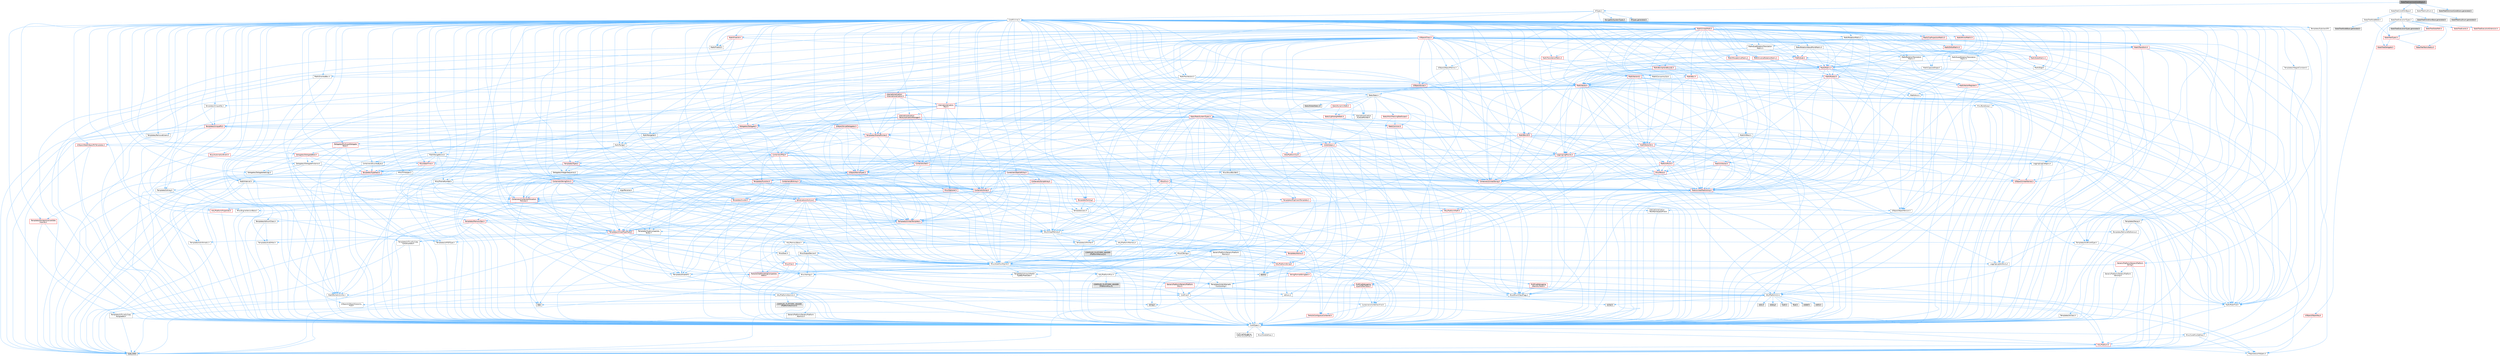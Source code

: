 digraph "StateTreeCommonConditions.h"
{
 // INTERACTIVE_SVG=YES
 // LATEX_PDF_SIZE
  bgcolor="transparent";
  edge [fontname=Helvetica,fontsize=10,labelfontname=Helvetica,labelfontsize=10];
  node [fontname=Helvetica,fontsize=10,shape=box,height=0.2,width=0.4];
  Node1 [id="Node000001",label="StateTreeCommonConditions.h",height=0.2,width=0.4,color="gray40", fillcolor="grey60", style="filled", fontcolor="black",tooltip=" "];
  Node1 -> Node2 [id="edge1_Node000001_Node000002",color="steelblue1",style="solid",tooltip=" "];
  Node2 [id="Node000002",label="AITypes.h",height=0.2,width=0.4,color="grey40", fillcolor="white", style="filled",URL="$dd/d64/AITypes_8h.html",tooltip=" "];
  Node2 -> Node3 [id="edge2_Node000002_Node000003",color="steelblue1",style="solid",tooltip=" "];
  Node3 [id="Node000003",label="CoreMinimal.h",height=0.2,width=0.4,color="grey40", fillcolor="white", style="filled",URL="$d7/d67/CoreMinimal_8h.html",tooltip=" "];
  Node3 -> Node4 [id="edge3_Node000003_Node000004",color="steelblue1",style="solid",tooltip=" "];
  Node4 [id="Node000004",label="CoreTypes.h",height=0.2,width=0.4,color="grey40", fillcolor="white", style="filled",URL="$dc/dec/CoreTypes_8h.html",tooltip=" "];
  Node4 -> Node5 [id="edge4_Node000004_Node000005",color="steelblue1",style="solid",tooltip=" "];
  Node5 [id="Node000005",label="HAL/Platform.h",height=0.2,width=0.4,color="red", fillcolor="#FFF0F0", style="filled",URL="$d9/dd0/Platform_8h.html",tooltip=" "];
  Node5 -> Node8 [id="edge5_Node000005_Node000008",color="steelblue1",style="solid",tooltip=" "];
  Node8 [id="Node000008",label="type_traits",height=0.2,width=0.4,color="grey60", fillcolor="#E0E0E0", style="filled",tooltip=" "];
  Node5 -> Node9 [id="edge6_Node000005_Node000009",color="steelblue1",style="solid",tooltip=" "];
  Node9 [id="Node000009",label="PreprocessorHelpers.h",height=0.2,width=0.4,color="grey40", fillcolor="white", style="filled",URL="$db/ddb/PreprocessorHelpers_8h.html",tooltip=" "];
  Node4 -> Node15 [id="edge7_Node000004_Node000015",color="steelblue1",style="solid",tooltip=" "];
  Node15 [id="Node000015",label="ProfilingDebugging\l/UMemoryDefines.h",height=0.2,width=0.4,color="grey40", fillcolor="white", style="filled",URL="$d2/da2/UMemoryDefines_8h.html",tooltip=" "];
  Node4 -> Node16 [id="edge8_Node000004_Node000016",color="steelblue1",style="solid",tooltip=" "];
  Node16 [id="Node000016",label="Misc/CoreMiscDefines.h",height=0.2,width=0.4,color="grey40", fillcolor="white", style="filled",URL="$da/d38/CoreMiscDefines_8h.html",tooltip=" "];
  Node16 -> Node5 [id="edge9_Node000016_Node000005",color="steelblue1",style="solid",tooltip=" "];
  Node16 -> Node9 [id="edge10_Node000016_Node000009",color="steelblue1",style="solid",tooltip=" "];
  Node4 -> Node17 [id="edge11_Node000004_Node000017",color="steelblue1",style="solid",tooltip=" "];
  Node17 [id="Node000017",label="Misc/CoreDefines.h",height=0.2,width=0.4,color="grey40", fillcolor="white", style="filled",URL="$d3/dd2/CoreDefines_8h.html",tooltip=" "];
  Node3 -> Node18 [id="edge12_Node000003_Node000018",color="steelblue1",style="solid",tooltip=" "];
  Node18 [id="Node000018",label="CoreFwd.h",height=0.2,width=0.4,color="grey40", fillcolor="white", style="filled",URL="$d1/d1e/CoreFwd_8h.html",tooltip=" "];
  Node18 -> Node4 [id="edge13_Node000018_Node000004",color="steelblue1",style="solid",tooltip=" "];
  Node18 -> Node19 [id="edge14_Node000018_Node000019",color="steelblue1",style="solid",tooltip=" "];
  Node19 [id="Node000019",label="Containers/ContainersFwd.h",height=0.2,width=0.4,color="grey40", fillcolor="white", style="filled",URL="$d4/d0a/ContainersFwd_8h.html",tooltip=" "];
  Node19 -> Node5 [id="edge15_Node000019_Node000005",color="steelblue1",style="solid",tooltip=" "];
  Node19 -> Node4 [id="edge16_Node000019_Node000004",color="steelblue1",style="solid",tooltip=" "];
  Node19 -> Node20 [id="edge17_Node000019_Node000020",color="steelblue1",style="solid",tooltip=" "];
  Node20 [id="Node000020",label="Traits/IsContiguousContainer.h",height=0.2,width=0.4,color="red", fillcolor="#FFF0F0", style="filled",URL="$d5/d3c/IsContiguousContainer_8h.html",tooltip=" "];
  Node20 -> Node4 [id="edge18_Node000020_Node000004",color="steelblue1",style="solid",tooltip=" "];
  Node18 -> Node23 [id="edge19_Node000018_Node000023",color="steelblue1",style="solid",tooltip=" "];
  Node23 [id="Node000023",label="Math/MathFwd.h",height=0.2,width=0.4,color="grey40", fillcolor="white", style="filled",URL="$d2/d10/MathFwd_8h.html",tooltip=" "];
  Node23 -> Node5 [id="edge20_Node000023_Node000005",color="steelblue1",style="solid",tooltip=" "];
  Node18 -> Node24 [id="edge21_Node000018_Node000024",color="steelblue1",style="solid",tooltip=" "];
  Node24 [id="Node000024",label="UObject/UObjectHierarchy\lFwd.h",height=0.2,width=0.4,color="grey40", fillcolor="white", style="filled",URL="$d3/d13/UObjectHierarchyFwd_8h.html",tooltip=" "];
  Node3 -> Node24 [id="edge22_Node000003_Node000024",color="steelblue1",style="solid",tooltip=" "];
  Node3 -> Node19 [id="edge23_Node000003_Node000019",color="steelblue1",style="solid",tooltip=" "];
  Node3 -> Node25 [id="edge24_Node000003_Node000025",color="steelblue1",style="solid",tooltip=" "];
  Node25 [id="Node000025",label="Misc/VarArgs.h",height=0.2,width=0.4,color="grey40", fillcolor="white", style="filled",URL="$d5/d6f/VarArgs_8h.html",tooltip=" "];
  Node25 -> Node4 [id="edge25_Node000025_Node000004",color="steelblue1",style="solid",tooltip=" "];
  Node3 -> Node26 [id="edge26_Node000003_Node000026",color="steelblue1",style="solid",tooltip=" "];
  Node26 [id="Node000026",label="Logging/LogVerbosity.h",height=0.2,width=0.4,color="grey40", fillcolor="white", style="filled",URL="$d2/d8f/LogVerbosity_8h.html",tooltip=" "];
  Node26 -> Node4 [id="edge27_Node000026_Node000004",color="steelblue1",style="solid",tooltip=" "];
  Node3 -> Node27 [id="edge28_Node000003_Node000027",color="steelblue1",style="solid",tooltip=" "];
  Node27 [id="Node000027",label="Misc/OutputDevice.h",height=0.2,width=0.4,color="grey40", fillcolor="white", style="filled",URL="$d7/d32/OutputDevice_8h.html",tooltip=" "];
  Node27 -> Node18 [id="edge29_Node000027_Node000018",color="steelblue1",style="solid",tooltip=" "];
  Node27 -> Node4 [id="edge30_Node000027_Node000004",color="steelblue1",style="solid",tooltip=" "];
  Node27 -> Node26 [id="edge31_Node000027_Node000026",color="steelblue1",style="solid",tooltip=" "];
  Node27 -> Node25 [id="edge32_Node000027_Node000025",color="steelblue1",style="solid",tooltip=" "];
  Node27 -> Node28 [id="edge33_Node000027_Node000028",color="steelblue1",style="solid",tooltip=" "];
  Node28 [id="Node000028",label="Templates/IsArrayOrRefOf\lTypeByPredicate.h",height=0.2,width=0.4,color="grey40", fillcolor="white", style="filled",URL="$d6/da1/IsArrayOrRefOfTypeByPredicate_8h.html",tooltip=" "];
  Node28 -> Node4 [id="edge34_Node000028_Node000004",color="steelblue1",style="solid",tooltip=" "];
  Node27 -> Node29 [id="edge35_Node000027_Node000029",color="steelblue1",style="solid",tooltip=" "];
  Node29 [id="Node000029",label="Templates/IsValidVariadic\lFunctionArg.h",height=0.2,width=0.4,color="grey40", fillcolor="white", style="filled",URL="$d0/dc8/IsValidVariadicFunctionArg_8h.html",tooltip=" "];
  Node29 -> Node4 [id="edge36_Node000029_Node000004",color="steelblue1",style="solid",tooltip=" "];
  Node29 -> Node30 [id="edge37_Node000029_Node000030",color="steelblue1",style="solid",tooltip=" "];
  Node30 [id="Node000030",label="IsEnum.h",height=0.2,width=0.4,color="grey40", fillcolor="white", style="filled",URL="$d4/de5/IsEnum_8h.html",tooltip=" "];
  Node29 -> Node8 [id="edge38_Node000029_Node000008",color="steelblue1",style="solid",tooltip=" "];
  Node27 -> Node31 [id="edge39_Node000027_Node000031",color="steelblue1",style="solid",tooltip=" "];
  Node31 [id="Node000031",label="Traits/IsCharEncodingCompatible\lWith.h",height=0.2,width=0.4,color="red", fillcolor="#FFF0F0", style="filled",URL="$df/dd1/IsCharEncodingCompatibleWith_8h.html",tooltip=" "];
  Node31 -> Node8 [id="edge40_Node000031_Node000008",color="steelblue1",style="solid",tooltip=" "];
  Node3 -> Node33 [id="edge41_Node000003_Node000033",color="steelblue1",style="solid",tooltip=" "];
  Node33 [id="Node000033",label="HAL/PlatformCrt.h",height=0.2,width=0.4,color="grey40", fillcolor="white", style="filled",URL="$d8/d75/PlatformCrt_8h.html",tooltip=" "];
  Node33 -> Node34 [id="edge42_Node000033_Node000034",color="steelblue1",style="solid",tooltip=" "];
  Node34 [id="Node000034",label="new",height=0.2,width=0.4,color="grey60", fillcolor="#E0E0E0", style="filled",tooltip=" "];
  Node33 -> Node35 [id="edge43_Node000033_Node000035",color="steelblue1",style="solid",tooltip=" "];
  Node35 [id="Node000035",label="wchar.h",height=0.2,width=0.4,color="grey60", fillcolor="#E0E0E0", style="filled",tooltip=" "];
  Node33 -> Node36 [id="edge44_Node000033_Node000036",color="steelblue1",style="solid",tooltip=" "];
  Node36 [id="Node000036",label="stddef.h",height=0.2,width=0.4,color="grey60", fillcolor="#E0E0E0", style="filled",tooltip=" "];
  Node33 -> Node37 [id="edge45_Node000033_Node000037",color="steelblue1",style="solid",tooltip=" "];
  Node37 [id="Node000037",label="stdlib.h",height=0.2,width=0.4,color="grey60", fillcolor="#E0E0E0", style="filled",tooltip=" "];
  Node33 -> Node38 [id="edge46_Node000033_Node000038",color="steelblue1",style="solid",tooltip=" "];
  Node38 [id="Node000038",label="stdio.h",height=0.2,width=0.4,color="grey60", fillcolor="#E0E0E0", style="filled",tooltip=" "];
  Node33 -> Node39 [id="edge47_Node000033_Node000039",color="steelblue1",style="solid",tooltip=" "];
  Node39 [id="Node000039",label="stdarg.h",height=0.2,width=0.4,color="grey60", fillcolor="#E0E0E0", style="filled",tooltip=" "];
  Node33 -> Node40 [id="edge48_Node000033_Node000040",color="steelblue1",style="solid",tooltip=" "];
  Node40 [id="Node000040",label="math.h",height=0.2,width=0.4,color="grey60", fillcolor="#E0E0E0", style="filled",tooltip=" "];
  Node33 -> Node41 [id="edge49_Node000033_Node000041",color="steelblue1",style="solid",tooltip=" "];
  Node41 [id="Node000041",label="float.h",height=0.2,width=0.4,color="grey60", fillcolor="#E0E0E0", style="filled",tooltip=" "];
  Node33 -> Node42 [id="edge50_Node000033_Node000042",color="steelblue1",style="solid",tooltip=" "];
  Node42 [id="Node000042",label="string.h",height=0.2,width=0.4,color="grey60", fillcolor="#E0E0E0", style="filled",tooltip=" "];
  Node3 -> Node43 [id="edge51_Node000003_Node000043",color="steelblue1",style="solid",tooltip=" "];
  Node43 [id="Node000043",label="HAL/PlatformMisc.h",height=0.2,width=0.4,color="grey40", fillcolor="white", style="filled",URL="$d0/df5/PlatformMisc_8h.html",tooltip=" "];
  Node43 -> Node4 [id="edge52_Node000043_Node000004",color="steelblue1",style="solid",tooltip=" "];
  Node43 -> Node44 [id="edge53_Node000043_Node000044",color="steelblue1",style="solid",tooltip=" "];
  Node44 [id="Node000044",label="GenericPlatform/GenericPlatform\lMisc.h",height=0.2,width=0.4,color="red", fillcolor="#FFF0F0", style="filled",URL="$db/d9a/GenericPlatformMisc_8h.html",tooltip=" "];
  Node44 -> Node18 [id="edge54_Node000044_Node000018",color="steelblue1",style="solid",tooltip=" "];
  Node44 -> Node4 [id="edge55_Node000044_Node000004",color="steelblue1",style="solid",tooltip=" "];
  Node44 -> Node33 [id="edge56_Node000044_Node000033",color="steelblue1",style="solid",tooltip=" "];
  Node44 -> Node48 [id="edge57_Node000044_Node000048",color="steelblue1",style="solid",tooltip=" "];
  Node48 [id="Node000048",label="Math/NumericLimits.h",height=0.2,width=0.4,color="grey40", fillcolor="white", style="filled",URL="$df/d1b/NumericLimits_8h.html",tooltip=" "];
  Node48 -> Node4 [id="edge58_Node000048_Node000004",color="steelblue1",style="solid",tooltip=" "];
  Node44 -> Node50 [id="edge59_Node000044_Node000050",color="steelblue1",style="solid",tooltip=" "];
  Node50 [id="Node000050",label="Misc/EnumClassFlags.h",height=0.2,width=0.4,color="grey40", fillcolor="white", style="filled",URL="$d8/de7/EnumClassFlags_8h.html",tooltip=" "];
  Node43 -> Node53 [id="edge60_Node000043_Node000053",color="steelblue1",style="solid",tooltip=" "];
  Node53 [id="Node000053",label="COMPILED_PLATFORM_HEADER\l(PlatformMisc.h)",height=0.2,width=0.4,color="grey60", fillcolor="#E0E0E0", style="filled",tooltip=" "];
  Node43 -> Node54 [id="edge61_Node000043_Node000054",color="steelblue1",style="solid",tooltip=" "];
  Node54 [id="Node000054",label="ProfilingDebugging\l/CpuProfilerTrace.h",height=0.2,width=0.4,color="red", fillcolor="#FFF0F0", style="filled",URL="$da/dcb/CpuProfilerTrace_8h.html",tooltip=" "];
  Node54 -> Node4 [id="edge62_Node000054_Node000004",color="steelblue1",style="solid",tooltip=" "];
  Node54 -> Node19 [id="edge63_Node000054_Node000019",color="steelblue1",style="solid",tooltip=" "];
  Node54 -> Node55 [id="edge64_Node000054_Node000055",color="steelblue1",style="solid",tooltip=" "];
  Node55 [id="Node000055",label="HAL/PlatformAtomics.h",height=0.2,width=0.4,color="grey40", fillcolor="white", style="filled",URL="$d3/d36/PlatformAtomics_8h.html",tooltip=" "];
  Node55 -> Node4 [id="edge65_Node000055_Node000004",color="steelblue1",style="solid",tooltip=" "];
  Node55 -> Node56 [id="edge66_Node000055_Node000056",color="steelblue1",style="solid",tooltip=" "];
  Node56 [id="Node000056",label="GenericPlatform/GenericPlatform\lAtomics.h",height=0.2,width=0.4,color="grey40", fillcolor="white", style="filled",URL="$da/d72/GenericPlatformAtomics_8h.html",tooltip=" "];
  Node56 -> Node4 [id="edge67_Node000056_Node000004",color="steelblue1",style="solid",tooltip=" "];
  Node55 -> Node57 [id="edge68_Node000055_Node000057",color="steelblue1",style="solid",tooltip=" "];
  Node57 [id="Node000057",label="COMPILED_PLATFORM_HEADER\l(PlatformAtomics.h)",height=0.2,width=0.4,color="grey60", fillcolor="#E0E0E0", style="filled",tooltip=" "];
  Node54 -> Node9 [id="edge69_Node000054_Node000009",color="steelblue1",style="solid",tooltip=" "];
  Node3 -> Node62 [id="edge70_Node000003_Node000062",color="steelblue1",style="solid",tooltip=" "];
  Node62 [id="Node000062",label="Misc/AssertionMacros.h",height=0.2,width=0.4,color="grey40", fillcolor="white", style="filled",URL="$d0/dfa/AssertionMacros_8h.html",tooltip=" "];
  Node62 -> Node4 [id="edge71_Node000062_Node000004",color="steelblue1",style="solid",tooltip=" "];
  Node62 -> Node5 [id="edge72_Node000062_Node000005",color="steelblue1",style="solid",tooltip=" "];
  Node62 -> Node43 [id="edge73_Node000062_Node000043",color="steelblue1",style="solid",tooltip=" "];
  Node62 -> Node9 [id="edge74_Node000062_Node000009",color="steelblue1",style="solid",tooltip=" "];
  Node62 -> Node63 [id="edge75_Node000062_Node000063",color="steelblue1",style="solid",tooltip=" "];
  Node63 [id="Node000063",label="Templates/EnableIf.h",height=0.2,width=0.4,color="grey40", fillcolor="white", style="filled",URL="$d7/d60/EnableIf_8h.html",tooltip=" "];
  Node63 -> Node4 [id="edge76_Node000063_Node000004",color="steelblue1",style="solid",tooltip=" "];
  Node62 -> Node28 [id="edge77_Node000062_Node000028",color="steelblue1",style="solid",tooltip=" "];
  Node62 -> Node29 [id="edge78_Node000062_Node000029",color="steelblue1",style="solid",tooltip=" "];
  Node62 -> Node31 [id="edge79_Node000062_Node000031",color="steelblue1",style="solid",tooltip=" "];
  Node62 -> Node25 [id="edge80_Node000062_Node000025",color="steelblue1",style="solid",tooltip=" "];
  Node62 -> Node64 [id="edge81_Node000062_Node000064",color="steelblue1",style="solid",tooltip=" "];
  Node64 [id="Node000064",label="String/FormatStringSan.h",height=0.2,width=0.4,color="red", fillcolor="#FFF0F0", style="filled",URL="$d3/d8b/FormatStringSan_8h.html",tooltip=" "];
  Node64 -> Node8 [id="edge82_Node000064_Node000008",color="steelblue1",style="solid",tooltip=" "];
  Node64 -> Node4 [id="edge83_Node000064_Node000004",color="steelblue1",style="solid",tooltip=" "];
  Node64 -> Node29 [id="edge84_Node000064_Node000029",color="steelblue1",style="solid",tooltip=" "];
  Node64 -> Node19 [id="edge85_Node000064_Node000019",color="steelblue1",style="solid",tooltip=" "];
  Node62 -> Node70 [id="edge86_Node000062_Node000070",color="steelblue1",style="solid",tooltip=" "];
  Node70 [id="Node000070",label="atomic",height=0.2,width=0.4,color="grey60", fillcolor="#E0E0E0", style="filled",tooltip=" "];
  Node3 -> Node71 [id="edge87_Node000003_Node000071",color="steelblue1",style="solid",tooltip=" "];
  Node71 [id="Node000071",label="Templates/IsPointer.h",height=0.2,width=0.4,color="grey40", fillcolor="white", style="filled",URL="$d7/d05/IsPointer_8h.html",tooltip=" "];
  Node71 -> Node4 [id="edge88_Node000071_Node000004",color="steelblue1",style="solid",tooltip=" "];
  Node3 -> Node72 [id="edge89_Node000003_Node000072",color="steelblue1",style="solid",tooltip=" "];
  Node72 [id="Node000072",label="HAL/PlatformMemory.h",height=0.2,width=0.4,color="grey40", fillcolor="white", style="filled",URL="$de/d68/PlatformMemory_8h.html",tooltip=" "];
  Node72 -> Node4 [id="edge90_Node000072_Node000004",color="steelblue1",style="solid",tooltip=" "];
  Node72 -> Node73 [id="edge91_Node000072_Node000073",color="steelblue1",style="solid",tooltip=" "];
  Node73 [id="Node000073",label="GenericPlatform/GenericPlatform\lMemory.h",height=0.2,width=0.4,color="grey40", fillcolor="white", style="filled",URL="$dd/d22/GenericPlatformMemory_8h.html",tooltip=" "];
  Node73 -> Node18 [id="edge92_Node000073_Node000018",color="steelblue1",style="solid",tooltip=" "];
  Node73 -> Node4 [id="edge93_Node000073_Node000004",color="steelblue1",style="solid",tooltip=" "];
  Node73 -> Node74 [id="edge94_Node000073_Node000074",color="steelblue1",style="solid",tooltip=" "];
  Node74 [id="Node000074",label="HAL/PlatformString.h",height=0.2,width=0.4,color="red", fillcolor="#FFF0F0", style="filled",URL="$db/db5/PlatformString_8h.html",tooltip=" "];
  Node74 -> Node4 [id="edge95_Node000074_Node000004",color="steelblue1",style="solid",tooltip=" "];
  Node73 -> Node42 [id="edge96_Node000073_Node000042",color="steelblue1",style="solid",tooltip=" "];
  Node73 -> Node35 [id="edge97_Node000073_Node000035",color="steelblue1",style="solid",tooltip=" "];
  Node72 -> Node76 [id="edge98_Node000072_Node000076",color="steelblue1",style="solid",tooltip=" "];
  Node76 [id="Node000076",label="COMPILED_PLATFORM_HEADER\l(PlatformMemory.h)",height=0.2,width=0.4,color="grey60", fillcolor="#E0E0E0", style="filled",tooltip=" "];
  Node3 -> Node55 [id="edge99_Node000003_Node000055",color="steelblue1",style="solid",tooltip=" "];
  Node3 -> Node77 [id="edge100_Node000003_Node000077",color="steelblue1",style="solid",tooltip=" "];
  Node77 [id="Node000077",label="Misc/Exec.h",height=0.2,width=0.4,color="grey40", fillcolor="white", style="filled",URL="$de/ddb/Exec_8h.html",tooltip=" "];
  Node77 -> Node4 [id="edge101_Node000077_Node000004",color="steelblue1",style="solid",tooltip=" "];
  Node77 -> Node62 [id="edge102_Node000077_Node000062",color="steelblue1",style="solid",tooltip=" "];
  Node3 -> Node78 [id="edge103_Node000003_Node000078",color="steelblue1",style="solid",tooltip=" "];
  Node78 [id="Node000078",label="HAL/MemoryBase.h",height=0.2,width=0.4,color="grey40", fillcolor="white", style="filled",URL="$d6/d9f/MemoryBase_8h.html",tooltip=" "];
  Node78 -> Node4 [id="edge104_Node000078_Node000004",color="steelblue1",style="solid",tooltip=" "];
  Node78 -> Node55 [id="edge105_Node000078_Node000055",color="steelblue1",style="solid",tooltip=" "];
  Node78 -> Node33 [id="edge106_Node000078_Node000033",color="steelblue1",style="solid",tooltip=" "];
  Node78 -> Node77 [id="edge107_Node000078_Node000077",color="steelblue1",style="solid",tooltip=" "];
  Node78 -> Node27 [id="edge108_Node000078_Node000027",color="steelblue1",style="solid",tooltip=" "];
  Node78 -> Node79 [id="edge109_Node000078_Node000079",color="steelblue1",style="solid",tooltip=" "];
  Node79 [id="Node000079",label="Templates/Atomic.h",height=0.2,width=0.4,color="red", fillcolor="#FFF0F0", style="filled",URL="$d3/d91/Atomic_8h.html",tooltip=" "];
  Node79 -> Node70 [id="edge110_Node000079_Node000070",color="steelblue1",style="solid",tooltip=" "];
  Node3 -> Node88 [id="edge111_Node000003_Node000088",color="steelblue1",style="solid",tooltip=" "];
  Node88 [id="Node000088",label="HAL/UnrealMemory.h",height=0.2,width=0.4,color="grey40", fillcolor="white", style="filled",URL="$d9/d96/UnrealMemory_8h.html",tooltip=" "];
  Node88 -> Node4 [id="edge112_Node000088_Node000004",color="steelblue1",style="solid",tooltip=" "];
  Node88 -> Node73 [id="edge113_Node000088_Node000073",color="steelblue1",style="solid",tooltip=" "];
  Node88 -> Node78 [id="edge114_Node000088_Node000078",color="steelblue1",style="solid",tooltip=" "];
  Node88 -> Node72 [id="edge115_Node000088_Node000072",color="steelblue1",style="solid",tooltip=" "];
  Node88 -> Node89 [id="edge116_Node000088_Node000089",color="steelblue1",style="solid",tooltip=" "];
  Node89 [id="Node000089",label="ProfilingDebugging\l/MemoryTrace.h",height=0.2,width=0.4,color="red", fillcolor="#FFF0F0", style="filled",URL="$da/dd7/MemoryTrace_8h.html",tooltip=" "];
  Node89 -> Node5 [id="edge117_Node000089_Node000005",color="steelblue1",style="solid",tooltip=" "];
  Node89 -> Node50 [id="edge118_Node000089_Node000050",color="steelblue1",style="solid",tooltip=" "];
  Node88 -> Node71 [id="edge119_Node000088_Node000071",color="steelblue1",style="solid",tooltip=" "];
  Node3 -> Node90 [id="edge120_Node000003_Node000090",color="steelblue1",style="solid",tooltip=" "];
  Node90 [id="Node000090",label="Templates/IsArithmetic.h",height=0.2,width=0.4,color="grey40", fillcolor="white", style="filled",URL="$d2/d5d/IsArithmetic_8h.html",tooltip=" "];
  Node90 -> Node4 [id="edge121_Node000090_Node000004",color="steelblue1",style="solid",tooltip=" "];
  Node3 -> Node84 [id="edge122_Node000003_Node000084",color="steelblue1",style="solid",tooltip=" "];
  Node84 [id="Node000084",label="Templates/AndOrNot.h",height=0.2,width=0.4,color="grey40", fillcolor="white", style="filled",URL="$db/d0a/AndOrNot_8h.html",tooltip=" "];
  Node84 -> Node4 [id="edge123_Node000084_Node000004",color="steelblue1",style="solid",tooltip=" "];
  Node3 -> Node91 [id="edge124_Node000003_Node000091",color="steelblue1",style="solid",tooltip=" "];
  Node91 [id="Node000091",label="Templates/IsPODType.h",height=0.2,width=0.4,color="grey40", fillcolor="white", style="filled",URL="$d7/db1/IsPODType_8h.html",tooltip=" "];
  Node91 -> Node4 [id="edge125_Node000091_Node000004",color="steelblue1",style="solid",tooltip=" "];
  Node3 -> Node92 [id="edge126_Node000003_Node000092",color="steelblue1",style="solid",tooltip=" "];
  Node92 [id="Node000092",label="Templates/IsUECoreType.h",height=0.2,width=0.4,color="grey40", fillcolor="white", style="filled",URL="$d1/db8/IsUECoreType_8h.html",tooltip=" "];
  Node92 -> Node4 [id="edge127_Node000092_Node000004",color="steelblue1",style="solid",tooltip=" "];
  Node92 -> Node8 [id="edge128_Node000092_Node000008",color="steelblue1",style="solid",tooltip=" "];
  Node3 -> Node85 [id="edge129_Node000003_Node000085",color="steelblue1",style="solid",tooltip=" "];
  Node85 [id="Node000085",label="Templates/IsTriviallyCopy\lConstructible.h",height=0.2,width=0.4,color="grey40", fillcolor="white", style="filled",URL="$d3/d78/IsTriviallyCopyConstructible_8h.html",tooltip=" "];
  Node85 -> Node4 [id="edge130_Node000085_Node000004",color="steelblue1",style="solid",tooltip=" "];
  Node85 -> Node8 [id="edge131_Node000085_Node000008",color="steelblue1",style="solid",tooltip=" "];
  Node3 -> Node93 [id="edge132_Node000003_Node000093",color="steelblue1",style="solid",tooltip=" "];
  Node93 [id="Node000093",label="Templates/UnrealTypeTraits.h",height=0.2,width=0.4,color="red", fillcolor="#FFF0F0", style="filled",URL="$d2/d2d/UnrealTypeTraits_8h.html",tooltip=" "];
  Node93 -> Node4 [id="edge133_Node000093_Node000004",color="steelblue1",style="solid",tooltip=" "];
  Node93 -> Node71 [id="edge134_Node000093_Node000071",color="steelblue1",style="solid",tooltip=" "];
  Node93 -> Node62 [id="edge135_Node000093_Node000062",color="steelblue1",style="solid",tooltip=" "];
  Node93 -> Node84 [id="edge136_Node000093_Node000084",color="steelblue1",style="solid",tooltip=" "];
  Node93 -> Node63 [id="edge137_Node000093_Node000063",color="steelblue1",style="solid",tooltip=" "];
  Node93 -> Node90 [id="edge138_Node000093_Node000090",color="steelblue1",style="solid",tooltip=" "];
  Node93 -> Node30 [id="edge139_Node000093_Node000030",color="steelblue1",style="solid",tooltip=" "];
  Node93 -> Node91 [id="edge140_Node000093_Node000091",color="steelblue1",style="solid",tooltip=" "];
  Node93 -> Node92 [id="edge141_Node000093_Node000092",color="steelblue1",style="solid",tooltip=" "];
  Node93 -> Node85 [id="edge142_Node000093_Node000085",color="steelblue1",style="solid",tooltip=" "];
  Node3 -> Node63 [id="edge143_Node000003_Node000063",color="steelblue1",style="solid",tooltip=" "];
  Node3 -> Node95 [id="edge144_Node000003_Node000095",color="steelblue1",style="solid",tooltip=" "];
  Node95 [id="Node000095",label="Templates/RemoveReference.h",height=0.2,width=0.4,color="grey40", fillcolor="white", style="filled",URL="$da/dbe/RemoveReference_8h.html",tooltip=" "];
  Node95 -> Node4 [id="edge145_Node000095_Node000004",color="steelblue1",style="solid",tooltip=" "];
  Node3 -> Node96 [id="edge146_Node000003_Node000096",color="steelblue1",style="solid",tooltip=" "];
  Node96 [id="Node000096",label="Templates/IntegralConstant.h",height=0.2,width=0.4,color="grey40", fillcolor="white", style="filled",URL="$db/d1b/IntegralConstant_8h.html",tooltip=" "];
  Node96 -> Node4 [id="edge147_Node000096_Node000004",color="steelblue1",style="solid",tooltip=" "];
  Node3 -> Node97 [id="edge148_Node000003_Node000097",color="steelblue1",style="solid",tooltip=" "];
  Node97 [id="Node000097",label="Templates/IsClass.h",height=0.2,width=0.4,color="grey40", fillcolor="white", style="filled",URL="$db/dcb/IsClass_8h.html",tooltip=" "];
  Node97 -> Node4 [id="edge149_Node000097_Node000004",color="steelblue1",style="solid",tooltip=" "];
  Node3 -> Node98 [id="edge150_Node000003_Node000098",color="steelblue1",style="solid",tooltip=" "];
  Node98 [id="Node000098",label="Templates/TypeCompatible\lBytes.h",height=0.2,width=0.4,color="grey40", fillcolor="white", style="filled",URL="$df/d0a/TypeCompatibleBytes_8h.html",tooltip=" "];
  Node98 -> Node4 [id="edge151_Node000098_Node000004",color="steelblue1",style="solid",tooltip=" "];
  Node98 -> Node42 [id="edge152_Node000098_Node000042",color="steelblue1",style="solid",tooltip=" "];
  Node98 -> Node34 [id="edge153_Node000098_Node000034",color="steelblue1",style="solid",tooltip=" "];
  Node98 -> Node8 [id="edge154_Node000098_Node000008",color="steelblue1",style="solid",tooltip=" "];
  Node3 -> Node20 [id="edge155_Node000003_Node000020",color="steelblue1",style="solid",tooltip=" "];
  Node3 -> Node99 [id="edge156_Node000003_Node000099",color="steelblue1",style="solid",tooltip=" "];
  Node99 [id="Node000099",label="Templates/UnrealTemplate.h",height=0.2,width=0.4,color="red", fillcolor="#FFF0F0", style="filled",URL="$d4/d24/UnrealTemplate_8h.html",tooltip=" "];
  Node99 -> Node4 [id="edge157_Node000099_Node000004",color="steelblue1",style="solid",tooltip=" "];
  Node99 -> Node71 [id="edge158_Node000099_Node000071",color="steelblue1",style="solid",tooltip=" "];
  Node99 -> Node88 [id="edge159_Node000099_Node000088",color="steelblue1",style="solid",tooltip=" "];
  Node99 -> Node93 [id="edge160_Node000099_Node000093",color="steelblue1",style="solid",tooltip=" "];
  Node99 -> Node95 [id="edge161_Node000099_Node000095",color="steelblue1",style="solid",tooltip=" "];
  Node99 -> Node98 [id="edge162_Node000099_Node000098",color="steelblue1",style="solid",tooltip=" "];
  Node99 -> Node20 [id="edge163_Node000099_Node000020",color="steelblue1",style="solid",tooltip=" "];
  Node99 -> Node8 [id="edge164_Node000099_Node000008",color="steelblue1",style="solid",tooltip=" "];
  Node3 -> Node48 [id="edge165_Node000003_Node000048",color="steelblue1",style="solid",tooltip=" "];
  Node3 -> Node103 [id="edge166_Node000003_Node000103",color="steelblue1",style="solid",tooltip=" "];
  Node103 [id="Node000103",label="HAL/PlatformMath.h",height=0.2,width=0.4,color="red", fillcolor="#FFF0F0", style="filled",URL="$dc/d53/PlatformMath_8h.html",tooltip=" "];
  Node103 -> Node4 [id="edge167_Node000103_Node000004",color="steelblue1",style="solid",tooltip=" "];
  Node3 -> Node86 [id="edge168_Node000003_Node000086",color="steelblue1",style="solid",tooltip=" "];
  Node86 [id="Node000086",label="Templates/IsTriviallyCopy\lAssignable.h",height=0.2,width=0.4,color="grey40", fillcolor="white", style="filled",URL="$d2/df2/IsTriviallyCopyAssignable_8h.html",tooltip=" "];
  Node86 -> Node4 [id="edge169_Node000086_Node000004",color="steelblue1",style="solid",tooltip=" "];
  Node86 -> Node8 [id="edge170_Node000086_Node000008",color="steelblue1",style="solid",tooltip=" "];
  Node3 -> Node111 [id="edge171_Node000003_Node000111",color="steelblue1",style="solid",tooltip=" "];
  Node111 [id="Node000111",label="Templates/MemoryOps.h",height=0.2,width=0.4,color="red", fillcolor="#FFF0F0", style="filled",URL="$db/dea/MemoryOps_8h.html",tooltip=" "];
  Node111 -> Node4 [id="edge172_Node000111_Node000004",color="steelblue1",style="solid",tooltip=" "];
  Node111 -> Node88 [id="edge173_Node000111_Node000088",color="steelblue1",style="solid",tooltip=" "];
  Node111 -> Node86 [id="edge174_Node000111_Node000086",color="steelblue1",style="solid",tooltip=" "];
  Node111 -> Node85 [id="edge175_Node000111_Node000085",color="steelblue1",style="solid",tooltip=" "];
  Node111 -> Node93 [id="edge176_Node000111_Node000093",color="steelblue1",style="solid",tooltip=" "];
  Node111 -> Node34 [id="edge177_Node000111_Node000034",color="steelblue1",style="solid",tooltip=" "];
  Node111 -> Node8 [id="edge178_Node000111_Node000008",color="steelblue1",style="solid",tooltip=" "];
  Node3 -> Node112 [id="edge179_Node000003_Node000112",color="steelblue1",style="solid",tooltip=" "];
  Node112 [id="Node000112",label="Containers/ContainerAllocation\lPolicies.h",height=0.2,width=0.4,color="red", fillcolor="#FFF0F0", style="filled",URL="$d7/dff/ContainerAllocationPolicies_8h.html",tooltip=" "];
  Node112 -> Node4 [id="edge180_Node000112_Node000004",color="steelblue1",style="solid",tooltip=" "];
  Node112 -> Node112 [id="edge181_Node000112_Node000112",color="steelblue1",style="solid",tooltip=" "];
  Node112 -> Node103 [id="edge182_Node000112_Node000103",color="steelblue1",style="solid",tooltip=" "];
  Node112 -> Node88 [id="edge183_Node000112_Node000088",color="steelblue1",style="solid",tooltip=" "];
  Node112 -> Node48 [id="edge184_Node000112_Node000048",color="steelblue1",style="solid",tooltip=" "];
  Node112 -> Node62 [id="edge185_Node000112_Node000062",color="steelblue1",style="solid",tooltip=" "];
  Node112 -> Node111 [id="edge186_Node000112_Node000111",color="steelblue1",style="solid",tooltip=" "];
  Node112 -> Node98 [id="edge187_Node000112_Node000098",color="steelblue1",style="solid",tooltip=" "];
  Node112 -> Node8 [id="edge188_Node000112_Node000008",color="steelblue1",style="solid",tooltip=" "];
  Node3 -> Node115 [id="edge189_Node000003_Node000115",color="steelblue1",style="solid",tooltip=" "];
  Node115 [id="Node000115",label="Templates/IsEnumClass.h",height=0.2,width=0.4,color="grey40", fillcolor="white", style="filled",URL="$d7/d15/IsEnumClass_8h.html",tooltip=" "];
  Node115 -> Node4 [id="edge190_Node000115_Node000004",color="steelblue1",style="solid",tooltip=" "];
  Node115 -> Node84 [id="edge191_Node000115_Node000084",color="steelblue1",style="solid",tooltip=" "];
  Node3 -> Node116 [id="edge192_Node000003_Node000116",color="steelblue1",style="solid",tooltip=" "];
  Node116 [id="Node000116",label="HAL/PlatformProperties.h",height=0.2,width=0.4,color="red", fillcolor="#FFF0F0", style="filled",URL="$d9/db0/PlatformProperties_8h.html",tooltip=" "];
  Node116 -> Node4 [id="edge193_Node000116_Node000004",color="steelblue1",style="solid",tooltip=" "];
  Node3 -> Node119 [id="edge194_Node000003_Node000119",color="steelblue1",style="solid",tooltip=" "];
  Node119 [id="Node000119",label="Misc/EngineVersionBase.h",height=0.2,width=0.4,color="grey40", fillcolor="white", style="filled",URL="$d5/d2b/EngineVersionBase_8h.html",tooltip=" "];
  Node119 -> Node4 [id="edge195_Node000119_Node000004",color="steelblue1",style="solid",tooltip=" "];
  Node3 -> Node120 [id="edge196_Node000003_Node000120",color="steelblue1",style="solid",tooltip=" "];
  Node120 [id="Node000120",label="Internationalization\l/TextNamespaceFwd.h",height=0.2,width=0.4,color="grey40", fillcolor="white", style="filled",URL="$d8/d97/TextNamespaceFwd_8h.html",tooltip=" "];
  Node120 -> Node4 [id="edge197_Node000120_Node000004",color="steelblue1",style="solid",tooltip=" "];
  Node3 -> Node121 [id="edge198_Node000003_Node000121",color="steelblue1",style="solid",tooltip=" "];
  Node121 [id="Node000121",label="Serialization/Archive.h",height=0.2,width=0.4,color="red", fillcolor="#FFF0F0", style="filled",URL="$d7/d3b/Archive_8h.html",tooltip=" "];
  Node121 -> Node18 [id="edge199_Node000121_Node000018",color="steelblue1",style="solid",tooltip=" "];
  Node121 -> Node4 [id="edge200_Node000121_Node000004",color="steelblue1",style="solid",tooltip=" "];
  Node121 -> Node116 [id="edge201_Node000121_Node000116",color="steelblue1",style="solid",tooltip=" "];
  Node121 -> Node120 [id="edge202_Node000121_Node000120",color="steelblue1",style="solid",tooltip=" "];
  Node121 -> Node23 [id="edge203_Node000121_Node000023",color="steelblue1",style="solid",tooltip=" "];
  Node121 -> Node62 [id="edge204_Node000121_Node000062",color="steelblue1",style="solid",tooltip=" "];
  Node121 -> Node119 [id="edge205_Node000121_Node000119",color="steelblue1",style="solid",tooltip=" "];
  Node121 -> Node25 [id="edge206_Node000121_Node000025",color="steelblue1",style="solid",tooltip=" "];
  Node121 -> Node63 [id="edge207_Node000121_Node000063",color="steelblue1",style="solid",tooltip=" "];
  Node121 -> Node28 [id="edge208_Node000121_Node000028",color="steelblue1",style="solid",tooltip=" "];
  Node121 -> Node115 [id="edge209_Node000121_Node000115",color="steelblue1",style="solid",tooltip=" "];
  Node121 -> Node29 [id="edge210_Node000121_Node000029",color="steelblue1",style="solid",tooltip=" "];
  Node121 -> Node99 [id="edge211_Node000121_Node000099",color="steelblue1",style="solid",tooltip=" "];
  Node121 -> Node31 [id="edge212_Node000121_Node000031",color="steelblue1",style="solid",tooltip=" "];
  Node121 -> Node124 [id="edge213_Node000121_Node000124",color="steelblue1",style="solid",tooltip=" "];
  Node124 [id="Node000124",label="UObject/ObjectVersion.h",height=0.2,width=0.4,color="grey40", fillcolor="white", style="filled",URL="$da/d63/ObjectVersion_8h.html",tooltip=" "];
  Node124 -> Node4 [id="edge214_Node000124_Node000004",color="steelblue1",style="solid",tooltip=" "];
  Node3 -> Node125 [id="edge215_Node000003_Node000125",color="steelblue1",style="solid",tooltip=" "];
  Node125 [id="Node000125",label="Templates/Less.h",height=0.2,width=0.4,color="grey40", fillcolor="white", style="filled",URL="$de/dc8/Less_8h.html",tooltip=" "];
  Node125 -> Node4 [id="edge216_Node000125_Node000004",color="steelblue1",style="solid",tooltip=" "];
  Node125 -> Node99 [id="edge217_Node000125_Node000099",color="steelblue1",style="solid",tooltip=" "];
  Node3 -> Node126 [id="edge218_Node000003_Node000126",color="steelblue1",style="solid",tooltip=" "];
  Node126 [id="Node000126",label="Templates/Sorting.h",height=0.2,width=0.4,color="red", fillcolor="#FFF0F0", style="filled",URL="$d3/d9e/Sorting_8h.html",tooltip=" "];
  Node126 -> Node4 [id="edge219_Node000126_Node000004",color="steelblue1",style="solid",tooltip=" "];
  Node126 -> Node103 [id="edge220_Node000126_Node000103",color="steelblue1",style="solid",tooltip=" "];
  Node126 -> Node125 [id="edge221_Node000126_Node000125",color="steelblue1",style="solid",tooltip=" "];
  Node3 -> Node137 [id="edge222_Node000003_Node000137",color="steelblue1",style="solid",tooltip=" "];
  Node137 [id="Node000137",label="Misc/Char.h",height=0.2,width=0.4,color="red", fillcolor="#FFF0F0", style="filled",URL="$d0/d58/Char_8h.html",tooltip=" "];
  Node137 -> Node4 [id="edge223_Node000137_Node000004",color="steelblue1",style="solid",tooltip=" "];
  Node137 -> Node8 [id="edge224_Node000137_Node000008",color="steelblue1",style="solid",tooltip=" "];
  Node3 -> Node140 [id="edge225_Node000003_Node000140",color="steelblue1",style="solid",tooltip=" "];
  Node140 [id="Node000140",label="GenericPlatform/GenericPlatform\lStricmp.h",height=0.2,width=0.4,color="grey40", fillcolor="white", style="filled",URL="$d2/d86/GenericPlatformStricmp_8h.html",tooltip=" "];
  Node140 -> Node4 [id="edge226_Node000140_Node000004",color="steelblue1",style="solid",tooltip=" "];
  Node3 -> Node141 [id="edge227_Node000003_Node000141",color="steelblue1",style="solid",tooltip=" "];
  Node141 [id="Node000141",label="GenericPlatform/GenericPlatform\lString.h",height=0.2,width=0.4,color="red", fillcolor="#FFF0F0", style="filled",URL="$dd/d20/GenericPlatformString_8h.html",tooltip=" "];
  Node141 -> Node4 [id="edge228_Node000141_Node000004",color="steelblue1",style="solid",tooltip=" "];
  Node141 -> Node140 [id="edge229_Node000141_Node000140",color="steelblue1",style="solid",tooltip=" "];
  Node141 -> Node63 [id="edge230_Node000141_Node000063",color="steelblue1",style="solid",tooltip=" "];
  Node141 -> Node31 [id="edge231_Node000141_Node000031",color="steelblue1",style="solid",tooltip=" "];
  Node141 -> Node8 [id="edge232_Node000141_Node000008",color="steelblue1",style="solid",tooltip=" "];
  Node3 -> Node74 [id="edge233_Node000003_Node000074",color="steelblue1",style="solid",tooltip=" "];
  Node3 -> Node144 [id="edge234_Node000003_Node000144",color="steelblue1",style="solid",tooltip=" "];
  Node144 [id="Node000144",label="Misc/CString.h",height=0.2,width=0.4,color="grey40", fillcolor="white", style="filled",URL="$d2/d49/CString_8h.html",tooltip=" "];
  Node144 -> Node4 [id="edge235_Node000144_Node000004",color="steelblue1",style="solid",tooltip=" "];
  Node144 -> Node33 [id="edge236_Node000144_Node000033",color="steelblue1",style="solid",tooltip=" "];
  Node144 -> Node74 [id="edge237_Node000144_Node000074",color="steelblue1",style="solid",tooltip=" "];
  Node144 -> Node62 [id="edge238_Node000144_Node000062",color="steelblue1",style="solid",tooltip=" "];
  Node144 -> Node137 [id="edge239_Node000144_Node000137",color="steelblue1",style="solid",tooltip=" "];
  Node144 -> Node25 [id="edge240_Node000144_Node000025",color="steelblue1",style="solid",tooltip=" "];
  Node144 -> Node28 [id="edge241_Node000144_Node000028",color="steelblue1",style="solid",tooltip=" "];
  Node144 -> Node29 [id="edge242_Node000144_Node000029",color="steelblue1",style="solid",tooltip=" "];
  Node144 -> Node31 [id="edge243_Node000144_Node000031",color="steelblue1",style="solid",tooltip=" "];
  Node3 -> Node145 [id="edge244_Node000003_Node000145",color="steelblue1",style="solid",tooltip=" "];
  Node145 [id="Node000145",label="Misc/Crc.h",height=0.2,width=0.4,color="red", fillcolor="#FFF0F0", style="filled",URL="$d4/dd2/Crc_8h.html",tooltip=" "];
  Node145 -> Node4 [id="edge245_Node000145_Node000004",color="steelblue1",style="solid",tooltip=" "];
  Node145 -> Node74 [id="edge246_Node000145_Node000074",color="steelblue1",style="solid",tooltip=" "];
  Node145 -> Node62 [id="edge247_Node000145_Node000062",color="steelblue1",style="solid",tooltip=" "];
  Node145 -> Node144 [id="edge248_Node000145_Node000144",color="steelblue1",style="solid",tooltip=" "];
  Node145 -> Node137 [id="edge249_Node000145_Node000137",color="steelblue1",style="solid",tooltip=" "];
  Node145 -> Node93 [id="edge250_Node000145_Node000093",color="steelblue1",style="solid",tooltip=" "];
  Node3 -> Node136 [id="edge251_Node000003_Node000136",color="steelblue1",style="solid",tooltip=" "];
  Node136 [id="Node000136",label="Math/UnrealMathUtility.h",height=0.2,width=0.4,color="red", fillcolor="#FFF0F0", style="filled",URL="$db/db8/UnrealMathUtility_8h.html",tooltip=" "];
  Node136 -> Node4 [id="edge252_Node000136_Node000004",color="steelblue1",style="solid",tooltip=" "];
  Node136 -> Node62 [id="edge253_Node000136_Node000062",color="steelblue1",style="solid",tooltip=" "];
  Node136 -> Node103 [id="edge254_Node000136_Node000103",color="steelblue1",style="solid",tooltip=" "];
  Node136 -> Node23 [id="edge255_Node000136_Node000023",color="steelblue1",style="solid",tooltip=" "];
  Node3 -> Node146 [id="edge256_Node000003_Node000146",color="steelblue1",style="solid",tooltip=" "];
  Node146 [id="Node000146",label="Containers/UnrealString.h",height=0.2,width=0.4,color="red", fillcolor="#FFF0F0", style="filled",URL="$d5/dba/UnrealString_8h.html",tooltip=" "];
  Node3 -> Node150 [id="edge257_Node000003_Node000150",color="steelblue1",style="solid",tooltip=" "];
  Node150 [id="Node000150",label="Containers/Array.h",height=0.2,width=0.4,color="red", fillcolor="#FFF0F0", style="filled",URL="$df/dd0/Array_8h.html",tooltip=" "];
  Node150 -> Node4 [id="edge258_Node000150_Node000004",color="steelblue1",style="solid",tooltip=" "];
  Node150 -> Node62 [id="edge259_Node000150_Node000062",color="steelblue1",style="solid",tooltip=" "];
  Node150 -> Node88 [id="edge260_Node000150_Node000088",color="steelblue1",style="solid",tooltip=" "];
  Node150 -> Node93 [id="edge261_Node000150_Node000093",color="steelblue1",style="solid",tooltip=" "];
  Node150 -> Node99 [id="edge262_Node000150_Node000099",color="steelblue1",style="solid",tooltip=" "];
  Node150 -> Node112 [id="edge263_Node000150_Node000112",color="steelblue1",style="solid",tooltip=" "];
  Node150 -> Node121 [id="edge264_Node000150_Node000121",color="steelblue1",style="solid",tooltip=" "];
  Node150 -> Node129 [id="edge265_Node000150_Node000129",color="steelblue1",style="solid",tooltip=" "];
  Node129 [id="Node000129",label="Templates/Invoke.h",height=0.2,width=0.4,color="red", fillcolor="#FFF0F0", style="filled",URL="$d7/deb/Invoke_8h.html",tooltip=" "];
  Node129 -> Node4 [id="edge266_Node000129_Node000004",color="steelblue1",style="solid",tooltip=" "];
  Node129 -> Node99 [id="edge267_Node000129_Node000099",color="steelblue1",style="solid",tooltip=" "];
  Node129 -> Node8 [id="edge268_Node000129_Node000008",color="steelblue1",style="solid",tooltip=" "];
  Node150 -> Node125 [id="edge269_Node000150_Node000125",color="steelblue1",style="solid",tooltip=" "];
  Node150 -> Node126 [id="edge270_Node000150_Node000126",color="steelblue1",style="solid",tooltip=" "];
  Node150 -> Node173 [id="edge271_Node000150_Node000173",color="steelblue1",style="solid",tooltip=" "];
  Node173 [id="Node000173",label="Templates/AlignmentTemplates.h",height=0.2,width=0.4,color="red", fillcolor="#FFF0F0", style="filled",URL="$dd/d32/AlignmentTemplates_8h.html",tooltip=" "];
  Node173 -> Node4 [id="edge272_Node000173_Node000004",color="steelblue1",style="solid",tooltip=" "];
  Node173 -> Node71 [id="edge273_Node000173_Node000071",color="steelblue1",style="solid",tooltip=" "];
  Node150 -> Node8 [id="edge274_Node000150_Node000008",color="steelblue1",style="solid",tooltip=" "];
  Node3 -> Node174 [id="edge275_Node000003_Node000174",color="steelblue1",style="solid",tooltip=" "];
  Node174 [id="Node000174",label="Misc/FrameNumber.h",height=0.2,width=0.4,color="grey40", fillcolor="white", style="filled",URL="$dd/dbd/FrameNumber_8h.html",tooltip=" "];
  Node174 -> Node4 [id="edge276_Node000174_Node000004",color="steelblue1",style="solid",tooltip=" "];
  Node174 -> Node48 [id="edge277_Node000174_Node000048",color="steelblue1",style="solid",tooltip=" "];
  Node174 -> Node136 [id="edge278_Node000174_Node000136",color="steelblue1",style="solid",tooltip=" "];
  Node174 -> Node63 [id="edge279_Node000174_Node000063",color="steelblue1",style="solid",tooltip=" "];
  Node174 -> Node93 [id="edge280_Node000174_Node000093",color="steelblue1",style="solid",tooltip=" "];
  Node3 -> Node175 [id="edge281_Node000003_Node000175",color="steelblue1",style="solid",tooltip=" "];
  Node175 [id="Node000175",label="Misc/Timespan.h",height=0.2,width=0.4,color="grey40", fillcolor="white", style="filled",URL="$da/dd9/Timespan_8h.html",tooltip=" "];
  Node175 -> Node4 [id="edge282_Node000175_Node000004",color="steelblue1",style="solid",tooltip=" "];
  Node175 -> Node176 [id="edge283_Node000175_Node000176",color="steelblue1",style="solid",tooltip=" "];
  Node176 [id="Node000176",label="Math/Interval.h",height=0.2,width=0.4,color="grey40", fillcolor="white", style="filled",URL="$d1/d55/Interval_8h.html",tooltip=" "];
  Node176 -> Node4 [id="edge284_Node000176_Node000004",color="steelblue1",style="solid",tooltip=" "];
  Node176 -> Node90 [id="edge285_Node000176_Node000090",color="steelblue1",style="solid",tooltip=" "];
  Node176 -> Node93 [id="edge286_Node000176_Node000093",color="steelblue1",style="solid",tooltip=" "];
  Node176 -> Node48 [id="edge287_Node000176_Node000048",color="steelblue1",style="solid",tooltip=" "];
  Node176 -> Node136 [id="edge288_Node000176_Node000136",color="steelblue1",style="solid",tooltip=" "];
  Node175 -> Node136 [id="edge289_Node000175_Node000136",color="steelblue1",style="solid",tooltip=" "];
  Node175 -> Node62 [id="edge290_Node000175_Node000062",color="steelblue1",style="solid",tooltip=" "];
  Node3 -> Node177 [id="edge291_Node000003_Node000177",color="steelblue1",style="solid",tooltip=" "];
  Node177 [id="Node000177",label="Containers/StringConv.h",height=0.2,width=0.4,color="red", fillcolor="#FFF0F0", style="filled",URL="$d3/ddf/StringConv_8h.html",tooltip=" "];
  Node177 -> Node4 [id="edge292_Node000177_Node000004",color="steelblue1",style="solid",tooltip=" "];
  Node177 -> Node62 [id="edge293_Node000177_Node000062",color="steelblue1",style="solid",tooltip=" "];
  Node177 -> Node112 [id="edge294_Node000177_Node000112",color="steelblue1",style="solid",tooltip=" "];
  Node177 -> Node150 [id="edge295_Node000177_Node000150",color="steelblue1",style="solid",tooltip=" "];
  Node177 -> Node144 [id="edge296_Node000177_Node000144",color="steelblue1",style="solid",tooltip=" "];
  Node177 -> Node178 [id="edge297_Node000177_Node000178",color="steelblue1",style="solid",tooltip=" "];
  Node178 [id="Node000178",label="Templates/IsArray.h",height=0.2,width=0.4,color="grey40", fillcolor="white", style="filled",URL="$d8/d8d/IsArray_8h.html",tooltip=" "];
  Node178 -> Node4 [id="edge298_Node000178_Node000004",color="steelblue1",style="solid",tooltip=" "];
  Node177 -> Node99 [id="edge299_Node000177_Node000099",color="steelblue1",style="solid",tooltip=" "];
  Node177 -> Node93 [id="edge300_Node000177_Node000093",color="steelblue1",style="solid",tooltip=" "];
  Node177 -> Node31 [id="edge301_Node000177_Node000031",color="steelblue1",style="solid",tooltip=" "];
  Node177 -> Node20 [id="edge302_Node000177_Node000020",color="steelblue1",style="solid",tooltip=" "];
  Node177 -> Node8 [id="edge303_Node000177_Node000008",color="steelblue1",style="solid",tooltip=" "];
  Node3 -> Node179 [id="edge304_Node000003_Node000179",color="steelblue1",style="solid",tooltip=" "];
  Node179 [id="Node000179",label="UObject/UnrealNames.h",height=0.2,width=0.4,color="red", fillcolor="#FFF0F0", style="filled",URL="$d8/db1/UnrealNames_8h.html",tooltip=" "];
  Node179 -> Node4 [id="edge305_Node000179_Node000004",color="steelblue1",style="solid",tooltip=" "];
  Node3 -> Node181 [id="edge306_Node000003_Node000181",color="steelblue1",style="solid",tooltip=" "];
  Node181 [id="Node000181",label="UObject/NameTypes.h",height=0.2,width=0.4,color="red", fillcolor="#FFF0F0", style="filled",URL="$d6/d35/NameTypes_8h.html",tooltip=" "];
  Node181 -> Node4 [id="edge307_Node000181_Node000004",color="steelblue1",style="solid",tooltip=" "];
  Node181 -> Node62 [id="edge308_Node000181_Node000062",color="steelblue1",style="solid",tooltip=" "];
  Node181 -> Node88 [id="edge309_Node000181_Node000088",color="steelblue1",style="solid",tooltip=" "];
  Node181 -> Node93 [id="edge310_Node000181_Node000093",color="steelblue1",style="solid",tooltip=" "];
  Node181 -> Node99 [id="edge311_Node000181_Node000099",color="steelblue1",style="solid",tooltip=" "];
  Node181 -> Node146 [id="edge312_Node000181_Node000146",color="steelblue1",style="solid",tooltip=" "];
  Node181 -> Node177 [id="edge313_Node000181_Node000177",color="steelblue1",style="solid",tooltip=" "];
  Node181 -> Node179 [id="edge314_Node000181_Node000179",color="steelblue1",style="solid",tooltip=" "];
  Node181 -> Node79 [id="edge315_Node000181_Node000079",color="steelblue1",style="solid",tooltip=" "];
  Node3 -> Node189 [id="edge316_Node000003_Node000189",color="steelblue1",style="solid",tooltip=" "];
  Node189 [id="Node000189",label="Misc/Parse.h",height=0.2,width=0.4,color="red", fillcolor="#FFF0F0", style="filled",URL="$dc/d71/Parse_8h.html",tooltip=" "];
  Node189 -> Node146 [id="edge317_Node000189_Node000146",color="steelblue1",style="solid",tooltip=" "];
  Node189 -> Node4 [id="edge318_Node000189_Node000004",color="steelblue1",style="solid",tooltip=" "];
  Node189 -> Node33 [id="edge319_Node000189_Node000033",color="steelblue1",style="solid",tooltip=" "];
  Node189 -> Node50 [id="edge320_Node000189_Node000050",color="steelblue1",style="solid",tooltip=" "];
  Node189 -> Node190 [id="edge321_Node000189_Node000190",color="steelblue1",style="solid",tooltip=" "];
  Node190 [id="Node000190",label="Templates/Function.h",height=0.2,width=0.4,color="red", fillcolor="#FFF0F0", style="filled",URL="$df/df5/Function_8h.html",tooltip=" "];
  Node190 -> Node4 [id="edge322_Node000190_Node000004",color="steelblue1",style="solid",tooltip=" "];
  Node190 -> Node62 [id="edge323_Node000190_Node000062",color="steelblue1",style="solid",tooltip=" "];
  Node190 -> Node88 [id="edge324_Node000190_Node000088",color="steelblue1",style="solid",tooltip=" "];
  Node190 -> Node93 [id="edge325_Node000190_Node000093",color="steelblue1",style="solid",tooltip=" "];
  Node190 -> Node129 [id="edge326_Node000190_Node000129",color="steelblue1",style="solid",tooltip=" "];
  Node190 -> Node99 [id="edge327_Node000190_Node000099",color="steelblue1",style="solid",tooltip=" "];
  Node190 -> Node136 [id="edge328_Node000190_Node000136",color="steelblue1",style="solid",tooltip=" "];
  Node190 -> Node34 [id="edge329_Node000190_Node000034",color="steelblue1",style="solid",tooltip=" "];
  Node190 -> Node8 [id="edge330_Node000190_Node000008",color="steelblue1",style="solid",tooltip=" "];
  Node3 -> Node173 [id="edge331_Node000003_Node000173",color="steelblue1",style="solid",tooltip=" "];
  Node3 -> Node192 [id="edge332_Node000003_Node000192",color="steelblue1",style="solid",tooltip=" "];
  Node192 [id="Node000192",label="Misc/StructBuilder.h",height=0.2,width=0.4,color="grey40", fillcolor="white", style="filled",URL="$d9/db3/StructBuilder_8h.html",tooltip=" "];
  Node192 -> Node4 [id="edge333_Node000192_Node000004",color="steelblue1",style="solid",tooltip=" "];
  Node192 -> Node136 [id="edge334_Node000192_Node000136",color="steelblue1",style="solid",tooltip=" "];
  Node192 -> Node173 [id="edge335_Node000192_Node000173",color="steelblue1",style="solid",tooltip=" "];
  Node3 -> Node105 [id="edge336_Node000003_Node000105",color="steelblue1",style="solid",tooltip=" "];
  Node105 [id="Node000105",label="Templates/Decay.h",height=0.2,width=0.4,color="grey40", fillcolor="white", style="filled",URL="$dd/d0f/Decay_8h.html",tooltip=" "];
  Node105 -> Node4 [id="edge337_Node000105_Node000004",color="steelblue1",style="solid",tooltip=" "];
  Node105 -> Node95 [id="edge338_Node000105_Node000095",color="steelblue1",style="solid",tooltip=" "];
  Node105 -> Node8 [id="edge339_Node000105_Node000008",color="steelblue1",style="solid",tooltip=" "];
  Node3 -> Node193 [id="edge340_Node000003_Node000193",color="steelblue1",style="solid",tooltip=" "];
  Node193 [id="Node000193",label="Templates/PointerIsConvertible\lFromTo.h",height=0.2,width=0.4,color="red", fillcolor="#FFF0F0", style="filled",URL="$d6/d65/PointerIsConvertibleFromTo_8h.html",tooltip=" "];
  Node193 -> Node4 [id="edge341_Node000193_Node000004",color="steelblue1",style="solid",tooltip=" "];
  Node193 -> Node8 [id="edge342_Node000193_Node000008",color="steelblue1",style="solid",tooltip=" "];
  Node3 -> Node129 [id="edge343_Node000003_Node000129",color="steelblue1",style="solid",tooltip=" "];
  Node3 -> Node190 [id="edge344_Node000003_Node000190",color="steelblue1",style="solid",tooltip=" "];
  Node3 -> Node162 [id="edge345_Node000003_Node000162",color="steelblue1",style="solid",tooltip=" "];
  Node162 [id="Node000162",label="Templates/TypeHash.h",height=0.2,width=0.4,color="red", fillcolor="#FFF0F0", style="filled",URL="$d1/d62/TypeHash_8h.html",tooltip=" "];
  Node162 -> Node4 [id="edge346_Node000162_Node000004",color="steelblue1",style="solid",tooltip=" "];
  Node162 -> Node145 [id="edge347_Node000162_Node000145",color="steelblue1",style="solid",tooltip=" "];
  Node162 -> Node8 [id="edge348_Node000162_Node000008",color="steelblue1",style="solid",tooltip=" "];
  Node3 -> Node194 [id="edge349_Node000003_Node000194",color="steelblue1",style="solid",tooltip=" "];
  Node194 [id="Node000194",label="Containers/ScriptArray.h",height=0.2,width=0.4,color="red", fillcolor="#FFF0F0", style="filled",URL="$dc/daf/ScriptArray_8h.html",tooltip=" "];
  Node194 -> Node4 [id="edge350_Node000194_Node000004",color="steelblue1",style="solid",tooltip=" "];
  Node194 -> Node62 [id="edge351_Node000194_Node000062",color="steelblue1",style="solid",tooltip=" "];
  Node194 -> Node88 [id="edge352_Node000194_Node000088",color="steelblue1",style="solid",tooltip=" "];
  Node194 -> Node112 [id="edge353_Node000194_Node000112",color="steelblue1",style="solid",tooltip=" "];
  Node194 -> Node150 [id="edge354_Node000194_Node000150",color="steelblue1",style="solid",tooltip=" "];
  Node3 -> Node195 [id="edge355_Node000003_Node000195",color="steelblue1",style="solid",tooltip=" "];
  Node195 [id="Node000195",label="Containers/BitArray.h",height=0.2,width=0.4,color="red", fillcolor="#FFF0F0", style="filled",URL="$d1/de4/BitArray_8h.html",tooltip=" "];
  Node195 -> Node112 [id="edge356_Node000195_Node000112",color="steelblue1",style="solid",tooltip=" "];
  Node195 -> Node4 [id="edge357_Node000195_Node000004",color="steelblue1",style="solid",tooltip=" "];
  Node195 -> Node55 [id="edge358_Node000195_Node000055",color="steelblue1",style="solid",tooltip=" "];
  Node195 -> Node88 [id="edge359_Node000195_Node000088",color="steelblue1",style="solid",tooltip=" "];
  Node195 -> Node136 [id="edge360_Node000195_Node000136",color="steelblue1",style="solid",tooltip=" "];
  Node195 -> Node62 [id="edge361_Node000195_Node000062",color="steelblue1",style="solid",tooltip=" "];
  Node195 -> Node50 [id="edge362_Node000195_Node000050",color="steelblue1",style="solid",tooltip=" "];
  Node195 -> Node121 [id="edge363_Node000195_Node000121",color="steelblue1",style="solid",tooltip=" "];
  Node195 -> Node63 [id="edge364_Node000195_Node000063",color="steelblue1",style="solid",tooltip=" "];
  Node195 -> Node129 [id="edge365_Node000195_Node000129",color="steelblue1",style="solid",tooltip=" "];
  Node195 -> Node99 [id="edge366_Node000195_Node000099",color="steelblue1",style="solid",tooltip=" "];
  Node195 -> Node93 [id="edge367_Node000195_Node000093",color="steelblue1",style="solid",tooltip=" "];
  Node3 -> Node196 [id="edge368_Node000003_Node000196",color="steelblue1",style="solid",tooltip=" "];
  Node196 [id="Node000196",label="Containers/SparseArray.h",height=0.2,width=0.4,color="red", fillcolor="#FFF0F0", style="filled",URL="$d5/dbf/SparseArray_8h.html",tooltip=" "];
  Node196 -> Node4 [id="edge369_Node000196_Node000004",color="steelblue1",style="solid",tooltip=" "];
  Node196 -> Node62 [id="edge370_Node000196_Node000062",color="steelblue1",style="solid",tooltip=" "];
  Node196 -> Node88 [id="edge371_Node000196_Node000088",color="steelblue1",style="solid",tooltip=" "];
  Node196 -> Node93 [id="edge372_Node000196_Node000093",color="steelblue1",style="solid",tooltip=" "];
  Node196 -> Node99 [id="edge373_Node000196_Node000099",color="steelblue1",style="solid",tooltip=" "];
  Node196 -> Node112 [id="edge374_Node000196_Node000112",color="steelblue1",style="solid",tooltip=" "];
  Node196 -> Node125 [id="edge375_Node000196_Node000125",color="steelblue1",style="solid",tooltip=" "];
  Node196 -> Node150 [id="edge376_Node000196_Node000150",color="steelblue1",style="solid",tooltip=" "];
  Node196 -> Node136 [id="edge377_Node000196_Node000136",color="steelblue1",style="solid",tooltip=" "];
  Node196 -> Node194 [id="edge378_Node000196_Node000194",color="steelblue1",style="solid",tooltip=" "];
  Node196 -> Node195 [id="edge379_Node000196_Node000195",color="steelblue1",style="solid",tooltip=" "];
  Node196 -> Node146 [id="edge380_Node000196_Node000146",color="steelblue1",style="solid",tooltip=" "];
  Node3 -> Node212 [id="edge381_Node000003_Node000212",color="steelblue1",style="solid",tooltip=" "];
  Node212 [id="Node000212",label="Containers/Set.h",height=0.2,width=0.4,color="red", fillcolor="#FFF0F0", style="filled",URL="$d4/d45/Set_8h.html",tooltip=" "];
  Node212 -> Node112 [id="edge382_Node000212_Node000112",color="steelblue1",style="solid",tooltip=" "];
  Node212 -> Node196 [id="edge383_Node000212_Node000196",color="steelblue1",style="solid",tooltip=" "];
  Node212 -> Node19 [id="edge384_Node000212_Node000019",color="steelblue1",style="solid",tooltip=" "];
  Node212 -> Node136 [id="edge385_Node000212_Node000136",color="steelblue1",style="solid",tooltip=" "];
  Node212 -> Node62 [id="edge386_Node000212_Node000062",color="steelblue1",style="solid",tooltip=" "];
  Node212 -> Node192 [id="edge387_Node000212_Node000192",color="steelblue1",style="solid",tooltip=" "];
  Node212 -> Node190 [id="edge388_Node000212_Node000190",color="steelblue1",style="solid",tooltip=" "];
  Node212 -> Node126 [id="edge389_Node000212_Node000126",color="steelblue1",style="solid",tooltip=" "];
  Node212 -> Node162 [id="edge390_Node000212_Node000162",color="steelblue1",style="solid",tooltip=" "];
  Node212 -> Node99 [id="edge391_Node000212_Node000099",color="steelblue1",style="solid",tooltip=" "];
  Node212 -> Node8 [id="edge392_Node000212_Node000008",color="steelblue1",style="solid",tooltip=" "];
  Node3 -> Node215 [id="edge393_Node000003_Node000215",color="steelblue1",style="solid",tooltip=" "];
  Node215 [id="Node000215",label="Algo/Reverse.h",height=0.2,width=0.4,color="grey40", fillcolor="white", style="filled",URL="$d5/d93/Reverse_8h.html",tooltip=" "];
  Node215 -> Node4 [id="edge394_Node000215_Node000004",color="steelblue1",style="solid",tooltip=" "];
  Node215 -> Node99 [id="edge395_Node000215_Node000099",color="steelblue1",style="solid",tooltip=" "];
  Node3 -> Node216 [id="edge396_Node000003_Node000216",color="steelblue1",style="solid",tooltip=" "];
  Node216 [id="Node000216",label="Containers/Map.h",height=0.2,width=0.4,color="red", fillcolor="#FFF0F0", style="filled",URL="$df/d79/Map_8h.html",tooltip=" "];
  Node216 -> Node4 [id="edge397_Node000216_Node000004",color="steelblue1",style="solid",tooltip=" "];
  Node216 -> Node215 [id="edge398_Node000216_Node000215",color="steelblue1",style="solid",tooltip=" "];
  Node216 -> Node212 [id="edge399_Node000216_Node000212",color="steelblue1",style="solid",tooltip=" "];
  Node216 -> Node146 [id="edge400_Node000216_Node000146",color="steelblue1",style="solid",tooltip=" "];
  Node216 -> Node62 [id="edge401_Node000216_Node000062",color="steelblue1",style="solid",tooltip=" "];
  Node216 -> Node192 [id="edge402_Node000216_Node000192",color="steelblue1",style="solid",tooltip=" "];
  Node216 -> Node190 [id="edge403_Node000216_Node000190",color="steelblue1",style="solid",tooltip=" "];
  Node216 -> Node126 [id="edge404_Node000216_Node000126",color="steelblue1",style="solid",tooltip=" "];
  Node216 -> Node217 [id="edge405_Node000216_Node000217",color="steelblue1",style="solid",tooltip=" "];
  Node217 [id="Node000217",label="Templates/Tuple.h",height=0.2,width=0.4,color="red", fillcolor="#FFF0F0", style="filled",URL="$d2/d4f/Tuple_8h.html",tooltip=" "];
  Node217 -> Node4 [id="edge406_Node000217_Node000004",color="steelblue1",style="solid",tooltip=" "];
  Node217 -> Node99 [id="edge407_Node000217_Node000099",color="steelblue1",style="solid",tooltip=" "];
  Node217 -> Node218 [id="edge408_Node000217_Node000218",color="steelblue1",style="solid",tooltip=" "];
  Node218 [id="Node000218",label="Delegates/IntegerSequence.h",height=0.2,width=0.4,color="grey40", fillcolor="white", style="filled",URL="$d2/dcc/IntegerSequence_8h.html",tooltip=" "];
  Node218 -> Node4 [id="edge409_Node000218_Node000004",color="steelblue1",style="solid",tooltip=" "];
  Node217 -> Node129 [id="edge410_Node000217_Node000129",color="steelblue1",style="solid",tooltip=" "];
  Node217 -> Node162 [id="edge411_Node000217_Node000162",color="steelblue1",style="solid",tooltip=" "];
  Node217 -> Node8 [id="edge412_Node000217_Node000008",color="steelblue1",style="solid",tooltip=" "];
  Node216 -> Node99 [id="edge413_Node000216_Node000099",color="steelblue1",style="solid",tooltip=" "];
  Node216 -> Node93 [id="edge414_Node000216_Node000093",color="steelblue1",style="solid",tooltip=" "];
  Node216 -> Node8 [id="edge415_Node000216_Node000008",color="steelblue1",style="solid",tooltip=" "];
  Node3 -> Node220 [id="edge416_Node000003_Node000220",color="steelblue1",style="solid",tooltip=" "];
  Node220 [id="Node000220",label="Math/IntPoint.h",height=0.2,width=0.4,color="red", fillcolor="#FFF0F0", style="filled",URL="$d3/df7/IntPoint_8h.html",tooltip=" "];
  Node220 -> Node4 [id="edge417_Node000220_Node000004",color="steelblue1",style="solid",tooltip=" "];
  Node220 -> Node62 [id="edge418_Node000220_Node000062",color="steelblue1",style="solid",tooltip=" "];
  Node220 -> Node189 [id="edge419_Node000220_Node000189",color="steelblue1",style="solid",tooltip=" "];
  Node220 -> Node23 [id="edge420_Node000220_Node000023",color="steelblue1",style="solid",tooltip=" "];
  Node220 -> Node136 [id="edge421_Node000220_Node000136",color="steelblue1",style="solid",tooltip=" "];
  Node220 -> Node146 [id="edge422_Node000220_Node000146",color="steelblue1",style="solid",tooltip=" "];
  Node220 -> Node162 [id="edge423_Node000220_Node000162",color="steelblue1",style="solid",tooltip=" "];
  Node3 -> Node222 [id="edge424_Node000003_Node000222",color="steelblue1",style="solid",tooltip=" "];
  Node222 [id="Node000222",label="Math/IntVector.h",height=0.2,width=0.4,color="red", fillcolor="#FFF0F0", style="filled",URL="$d7/d44/IntVector_8h.html",tooltip=" "];
  Node222 -> Node4 [id="edge425_Node000222_Node000004",color="steelblue1",style="solid",tooltip=" "];
  Node222 -> Node145 [id="edge426_Node000222_Node000145",color="steelblue1",style="solid",tooltip=" "];
  Node222 -> Node189 [id="edge427_Node000222_Node000189",color="steelblue1",style="solid",tooltip=" "];
  Node222 -> Node23 [id="edge428_Node000222_Node000023",color="steelblue1",style="solid",tooltip=" "];
  Node222 -> Node136 [id="edge429_Node000222_Node000136",color="steelblue1",style="solid",tooltip=" "];
  Node222 -> Node146 [id="edge430_Node000222_Node000146",color="steelblue1",style="solid",tooltip=" "];
  Node3 -> Node223 [id="edge431_Node000003_Node000223",color="steelblue1",style="solid",tooltip=" "];
  Node223 [id="Node000223",label="Logging/LogCategory.h",height=0.2,width=0.4,color="grey40", fillcolor="white", style="filled",URL="$d9/d36/LogCategory_8h.html",tooltip=" "];
  Node223 -> Node4 [id="edge432_Node000223_Node000004",color="steelblue1",style="solid",tooltip=" "];
  Node223 -> Node26 [id="edge433_Node000223_Node000026",color="steelblue1",style="solid",tooltip=" "];
  Node223 -> Node181 [id="edge434_Node000223_Node000181",color="steelblue1",style="solid",tooltip=" "];
  Node3 -> Node224 [id="edge435_Node000003_Node000224",color="steelblue1",style="solid",tooltip=" "];
  Node224 [id="Node000224",label="Logging/LogMacros.h",height=0.2,width=0.4,color="red", fillcolor="#FFF0F0", style="filled",URL="$d0/d16/LogMacros_8h.html",tooltip=" "];
  Node224 -> Node146 [id="edge436_Node000224_Node000146",color="steelblue1",style="solid",tooltip=" "];
  Node224 -> Node4 [id="edge437_Node000224_Node000004",color="steelblue1",style="solid",tooltip=" "];
  Node224 -> Node9 [id="edge438_Node000224_Node000009",color="steelblue1",style="solid",tooltip=" "];
  Node224 -> Node223 [id="edge439_Node000224_Node000223",color="steelblue1",style="solid",tooltip=" "];
  Node224 -> Node26 [id="edge440_Node000224_Node000026",color="steelblue1",style="solid",tooltip=" "];
  Node224 -> Node62 [id="edge441_Node000224_Node000062",color="steelblue1",style="solid",tooltip=" "];
  Node224 -> Node25 [id="edge442_Node000224_Node000025",color="steelblue1",style="solid",tooltip=" "];
  Node224 -> Node64 [id="edge443_Node000224_Node000064",color="steelblue1",style="solid",tooltip=" "];
  Node224 -> Node63 [id="edge444_Node000224_Node000063",color="steelblue1",style="solid",tooltip=" "];
  Node224 -> Node28 [id="edge445_Node000224_Node000028",color="steelblue1",style="solid",tooltip=" "];
  Node224 -> Node29 [id="edge446_Node000224_Node000029",color="steelblue1",style="solid",tooltip=" "];
  Node224 -> Node31 [id="edge447_Node000224_Node000031",color="steelblue1",style="solid",tooltip=" "];
  Node224 -> Node8 [id="edge448_Node000224_Node000008",color="steelblue1",style="solid",tooltip=" "];
  Node3 -> Node227 [id="edge449_Node000003_Node000227",color="steelblue1",style="solid",tooltip=" "];
  Node227 [id="Node000227",label="Math/Vector2D.h",height=0.2,width=0.4,color="red", fillcolor="#FFF0F0", style="filled",URL="$d3/db0/Vector2D_8h.html",tooltip=" "];
  Node227 -> Node4 [id="edge450_Node000227_Node000004",color="steelblue1",style="solid",tooltip=" "];
  Node227 -> Node23 [id="edge451_Node000227_Node000023",color="steelblue1",style="solid",tooltip=" "];
  Node227 -> Node62 [id="edge452_Node000227_Node000062",color="steelblue1",style="solid",tooltip=" "];
  Node227 -> Node145 [id="edge453_Node000227_Node000145",color="steelblue1",style="solid",tooltip=" "];
  Node227 -> Node136 [id="edge454_Node000227_Node000136",color="steelblue1",style="solid",tooltip=" "];
  Node227 -> Node146 [id="edge455_Node000227_Node000146",color="steelblue1",style="solid",tooltip=" "];
  Node227 -> Node189 [id="edge456_Node000227_Node000189",color="steelblue1",style="solid",tooltip=" "];
  Node227 -> Node220 [id="edge457_Node000227_Node000220",color="steelblue1",style="solid",tooltip=" "];
  Node227 -> Node224 [id="edge458_Node000227_Node000224",color="steelblue1",style="solid",tooltip=" "];
  Node227 -> Node8 [id="edge459_Node000227_Node000008",color="steelblue1",style="solid",tooltip=" "];
  Node3 -> Node231 [id="edge460_Node000003_Node000231",color="steelblue1",style="solid",tooltip=" "];
  Node231 [id="Node000231",label="Math/IntRect.h",height=0.2,width=0.4,color="grey40", fillcolor="white", style="filled",URL="$d7/d53/IntRect_8h.html",tooltip=" "];
  Node231 -> Node4 [id="edge461_Node000231_Node000004",color="steelblue1",style="solid",tooltip=" "];
  Node231 -> Node23 [id="edge462_Node000231_Node000023",color="steelblue1",style="solid",tooltip=" "];
  Node231 -> Node136 [id="edge463_Node000231_Node000136",color="steelblue1",style="solid",tooltip=" "];
  Node231 -> Node146 [id="edge464_Node000231_Node000146",color="steelblue1",style="solid",tooltip=" "];
  Node231 -> Node220 [id="edge465_Node000231_Node000220",color="steelblue1",style="solid",tooltip=" "];
  Node231 -> Node227 [id="edge466_Node000231_Node000227",color="steelblue1",style="solid",tooltip=" "];
  Node3 -> Node232 [id="edge467_Node000003_Node000232",color="steelblue1",style="solid",tooltip=" "];
  Node232 [id="Node000232",label="Misc/ByteSwap.h",height=0.2,width=0.4,color="grey40", fillcolor="white", style="filled",URL="$dc/dd7/ByteSwap_8h.html",tooltip=" "];
  Node232 -> Node4 [id="edge468_Node000232_Node000004",color="steelblue1",style="solid",tooltip=" "];
  Node232 -> Node33 [id="edge469_Node000232_Node000033",color="steelblue1",style="solid",tooltip=" "];
  Node3 -> Node161 [id="edge470_Node000003_Node000161",color="steelblue1",style="solid",tooltip=" "];
  Node161 [id="Node000161",label="Containers/EnumAsByte.h",height=0.2,width=0.4,color="grey40", fillcolor="white", style="filled",URL="$d6/d9a/EnumAsByte_8h.html",tooltip=" "];
  Node161 -> Node4 [id="edge471_Node000161_Node000004",color="steelblue1",style="solid",tooltip=" "];
  Node161 -> Node91 [id="edge472_Node000161_Node000091",color="steelblue1",style="solid",tooltip=" "];
  Node161 -> Node162 [id="edge473_Node000161_Node000162",color="steelblue1",style="solid",tooltip=" "];
  Node3 -> Node233 [id="edge474_Node000003_Node000233",color="steelblue1",style="solid",tooltip=" "];
  Node233 [id="Node000233",label="HAL/PlatformTLS.h",height=0.2,width=0.4,color="red", fillcolor="#FFF0F0", style="filled",URL="$d0/def/PlatformTLS_8h.html",tooltip=" "];
  Node233 -> Node4 [id="edge475_Node000233_Node000004",color="steelblue1",style="solid",tooltip=" "];
  Node3 -> Node236 [id="edge476_Node000003_Node000236",color="steelblue1",style="solid",tooltip=" "];
  Node236 [id="Node000236",label="CoreGlobals.h",height=0.2,width=0.4,color="red", fillcolor="#FFF0F0", style="filled",URL="$d5/d8c/CoreGlobals_8h.html",tooltip=" "];
  Node236 -> Node146 [id="edge477_Node000236_Node000146",color="steelblue1",style="solid",tooltip=" "];
  Node236 -> Node4 [id="edge478_Node000236_Node000004",color="steelblue1",style="solid",tooltip=" "];
  Node236 -> Node233 [id="edge479_Node000236_Node000233",color="steelblue1",style="solid",tooltip=" "];
  Node236 -> Node224 [id="edge480_Node000236_Node000224",color="steelblue1",style="solid",tooltip=" "];
  Node236 -> Node50 [id="edge481_Node000236_Node000050",color="steelblue1",style="solid",tooltip=" "];
  Node236 -> Node27 [id="edge482_Node000236_Node000027",color="steelblue1",style="solid",tooltip=" "];
  Node236 -> Node54 [id="edge483_Node000236_Node000054",color="steelblue1",style="solid",tooltip=" "];
  Node236 -> Node79 [id="edge484_Node000236_Node000079",color="steelblue1",style="solid",tooltip=" "];
  Node236 -> Node181 [id="edge485_Node000236_Node000181",color="steelblue1",style="solid",tooltip=" "];
  Node236 -> Node70 [id="edge486_Node000236_Node000070",color="steelblue1",style="solid",tooltip=" "];
  Node3 -> Node237 [id="edge487_Node000003_Node000237",color="steelblue1",style="solid",tooltip=" "];
  Node237 [id="Node000237",label="Templates/SharedPointer.h",height=0.2,width=0.4,color="red", fillcolor="#FFF0F0", style="filled",URL="$d2/d17/SharedPointer_8h.html",tooltip=" "];
  Node237 -> Node4 [id="edge488_Node000237_Node000004",color="steelblue1",style="solid",tooltip=" "];
  Node237 -> Node193 [id="edge489_Node000237_Node000193",color="steelblue1",style="solid",tooltip=" "];
  Node237 -> Node62 [id="edge490_Node000237_Node000062",color="steelblue1",style="solid",tooltip=" "];
  Node237 -> Node88 [id="edge491_Node000237_Node000088",color="steelblue1",style="solid",tooltip=" "];
  Node237 -> Node150 [id="edge492_Node000237_Node000150",color="steelblue1",style="solid",tooltip=" "];
  Node237 -> Node216 [id="edge493_Node000237_Node000216",color="steelblue1",style="solid",tooltip=" "];
  Node237 -> Node236 [id="edge494_Node000237_Node000236",color="steelblue1",style="solid",tooltip=" "];
  Node3 -> Node242 [id="edge495_Node000003_Node000242",color="steelblue1",style="solid",tooltip=" "];
  Node242 [id="Node000242",label="Internationalization\l/CulturePointer.h",height=0.2,width=0.4,color="grey40", fillcolor="white", style="filled",URL="$d6/dbe/CulturePointer_8h.html",tooltip=" "];
  Node242 -> Node4 [id="edge496_Node000242_Node000004",color="steelblue1",style="solid",tooltip=" "];
  Node242 -> Node237 [id="edge497_Node000242_Node000237",color="steelblue1",style="solid",tooltip=" "];
  Node3 -> Node243 [id="edge498_Node000003_Node000243",color="steelblue1",style="solid",tooltip=" "];
  Node243 [id="Node000243",label="UObject/WeakObjectPtrTemplates.h",height=0.2,width=0.4,color="red", fillcolor="#FFF0F0", style="filled",URL="$d8/d3b/WeakObjectPtrTemplates_8h.html",tooltip=" "];
  Node243 -> Node4 [id="edge499_Node000243_Node000004",color="steelblue1",style="solid",tooltip=" "];
  Node243 -> Node216 [id="edge500_Node000243_Node000216",color="steelblue1",style="solid",tooltip=" "];
  Node243 -> Node8 [id="edge501_Node000243_Node000008",color="steelblue1",style="solid",tooltip=" "];
  Node3 -> Node246 [id="edge502_Node000003_Node000246",color="steelblue1",style="solid",tooltip=" "];
  Node246 [id="Node000246",label="Delegates/DelegateSettings.h",height=0.2,width=0.4,color="grey40", fillcolor="white", style="filled",URL="$d0/d97/DelegateSettings_8h.html",tooltip=" "];
  Node246 -> Node4 [id="edge503_Node000246_Node000004",color="steelblue1",style="solid",tooltip=" "];
  Node3 -> Node247 [id="edge504_Node000003_Node000247",color="steelblue1",style="solid",tooltip=" "];
  Node247 [id="Node000247",label="Delegates/IDelegateInstance.h",height=0.2,width=0.4,color="grey40", fillcolor="white", style="filled",URL="$d2/d10/IDelegateInstance_8h.html",tooltip=" "];
  Node247 -> Node4 [id="edge505_Node000247_Node000004",color="steelblue1",style="solid",tooltip=" "];
  Node247 -> Node162 [id="edge506_Node000247_Node000162",color="steelblue1",style="solid",tooltip=" "];
  Node247 -> Node181 [id="edge507_Node000247_Node000181",color="steelblue1",style="solid",tooltip=" "];
  Node247 -> Node246 [id="edge508_Node000247_Node000246",color="steelblue1",style="solid",tooltip=" "];
  Node3 -> Node248 [id="edge509_Node000003_Node000248",color="steelblue1",style="solid",tooltip=" "];
  Node248 [id="Node000248",label="Delegates/DelegateBase.h",height=0.2,width=0.4,color="red", fillcolor="#FFF0F0", style="filled",URL="$da/d67/DelegateBase_8h.html",tooltip=" "];
  Node248 -> Node4 [id="edge510_Node000248_Node000004",color="steelblue1",style="solid",tooltip=" "];
  Node248 -> Node112 [id="edge511_Node000248_Node000112",color="steelblue1",style="solid",tooltip=" "];
  Node248 -> Node136 [id="edge512_Node000248_Node000136",color="steelblue1",style="solid",tooltip=" "];
  Node248 -> Node181 [id="edge513_Node000248_Node000181",color="steelblue1",style="solid",tooltip=" "];
  Node248 -> Node246 [id="edge514_Node000248_Node000246",color="steelblue1",style="solid",tooltip=" "];
  Node248 -> Node247 [id="edge515_Node000248_Node000247",color="steelblue1",style="solid",tooltip=" "];
  Node3 -> Node256 [id="edge516_Node000003_Node000256",color="steelblue1",style="solid",tooltip=" "];
  Node256 [id="Node000256",label="Delegates/MulticastDelegate\lBase.h",height=0.2,width=0.4,color="red", fillcolor="#FFF0F0", style="filled",URL="$db/d16/MulticastDelegateBase_8h.html",tooltip=" "];
  Node256 -> Node4 [id="edge517_Node000256_Node000004",color="steelblue1",style="solid",tooltip=" "];
  Node256 -> Node112 [id="edge518_Node000256_Node000112",color="steelblue1",style="solid",tooltip=" "];
  Node256 -> Node150 [id="edge519_Node000256_Node000150",color="steelblue1",style="solid",tooltip=" "];
  Node256 -> Node136 [id="edge520_Node000256_Node000136",color="steelblue1",style="solid",tooltip=" "];
  Node256 -> Node247 [id="edge521_Node000256_Node000247",color="steelblue1",style="solid",tooltip=" "];
  Node256 -> Node248 [id="edge522_Node000256_Node000248",color="steelblue1",style="solid",tooltip=" "];
  Node3 -> Node218 [id="edge523_Node000003_Node000218",color="steelblue1",style="solid",tooltip=" "];
  Node3 -> Node217 [id="edge524_Node000003_Node000217",color="steelblue1",style="solid",tooltip=" "];
  Node3 -> Node257 [id="edge525_Node000003_Node000257",color="steelblue1",style="solid",tooltip=" "];
  Node257 [id="Node000257",label="UObject/ScriptDelegates.h",height=0.2,width=0.4,color="red", fillcolor="#FFF0F0", style="filled",URL="$de/d81/ScriptDelegates_8h.html",tooltip=" "];
  Node257 -> Node150 [id="edge526_Node000257_Node000150",color="steelblue1",style="solid",tooltip=" "];
  Node257 -> Node112 [id="edge527_Node000257_Node000112",color="steelblue1",style="solid",tooltip=" "];
  Node257 -> Node146 [id="edge528_Node000257_Node000146",color="steelblue1",style="solid",tooltip=" "];
  Node257 -> Node62 [id="edge529_Node000257_Node000062",color="steelblue1",style="solid",tooltip=" "];
  Node257 -> Node237 [id="edge530_Node000257_Node000237",color="steelblue1",style="solid",tooltip=" "];
  Node257 -> Node162 [id="edge531_Node000257_Node000162",color="steelblue1",style="solid",tooltip=" "];
  Node257 -> Node93 [id="edge532_Node000257_Node000093",color="steelblue1",style="solid",tooltip=" "];
  Node257 -> Node181 [id="edge533_Node000257_Node000181",color="steelblue1",style="solid",tooltip=" "];
  Node3 -> Node259 [id="edge534_Node000003_Node000259",color="steelblue1",style="solid",tooltip=" "];
  Node259 [id="Node000259",label="Delegates/Delegate.h",height=0.2,width=0.4,color="red", fillcolor="#FFF0F0", style="filled",URL="$d4/d80/Delegate_8h.html",tooltip=" "];
  Node259 -> Node4 [id="edge535_Node000259_Node000004",color="steelblue1",style="solid",tooltip=" "];
  Node259 -> Node62 [id="edge536_Node000259_Node000062",color="steelblue1",style="solid",tooltip=" "];
  Node259 -> Node181 [id="edge537_Node000259_Node000181",color="steelblue1",style="solid",tooltip=" "];
  Node259 -> Node237 [id="edge538_Node000259_Node000237",color="steelblue1",style="solid",tooltip=" "];
  Node259 -> Node243 [id="edge539_Node000259_Node000243",color="steelblue1",style="solid",tooltip=" "];
  Node259 -> Node256 [id="edge540_Node000259_Node000256",color="steelblue1",style="solid",tooltip=" "];
  Node259 -> Node218 [id="edge541_Node000259_Node000218",color="steelblue1",style="solid",tooltip=" "];
  Node3 -> Node264 [id="edge542_Node000003_Node000264",color="steelblue1",style="solid",tooltip=" "];
  Node264 [id="Node000264",label="Internationalization\l/TextLocalizationManager.h",height=0.2,width=0.4,color="red", fillcolor="#FFF0F0", style="filled",URL="$d5/d2e/TextLocalizationManager_8h.html",tooltip=" "];
  Node264 -> Node150 [id="edge543_Node000264_Node000150",color="steelblue1",style="solid",tooltip=" "];
  Node264 -> Node112 [id="edge544_Node000264_Node000112",color="steelblue1",style="solid",tooltip=" "];
  Node264 -> Node216 [id="edge545_Node000264_Node000216",color="steelblue1",style="solid",tooltip=" "];
  Node264 -> Node212 [id="edge546_Node000264_Node000212",color="steelblue1",style="solid",tooltip=" "];
  Node264 -> Node146 [id="edge547_Node000264_Node000146",color="steelblue1",style="solid",tooltip=" "];
  Node264 -> Node4 [id="edge548_Node000264_Node000004",color="steelblue1",style="solid",tooltip=" "];
  Node264 -> Node259 [id="edge549_Node000264_Node000259",color="steelblue1",style="solid",tooltip=" "];
  Node264 -> Node145 [id="edge550_Node000264_Node000145",color="steelblue1",style="solid",tooltip=" "];
  Node264 -> Node50 [id="edge551_Node000264_Node000050",color="steelblue1",style="solid",tooltip=" "];
  Node264 -> Node190 [id="edge552_Node000264_Node000190",color="steelblue1",style="solid",tooltip=" "];
  Node264 -> Node237 [id="edge553_Node000264_Node000237",color="steelblue1",style="solid",tooltip=" "];
  Node264 -> Node70 [id="edge554_Node000264_Node000070",color="steelblue1",style="solid",tooltip=" "];
  Node3 -> Node205 [id="edge555_Node000003_Node000205",color="steelblue1",style="solid",tooltip=" "];
  Node205 [id="Node000205",label="Misc/Optional.h",height=0.2,width=0.4,color="red", fillcolor="#FFF0F0", style="filled",URL="$d2/dae/Optional_8h.html",tooltip=" "];
  Node205 -> Node4 [id="edge556_Node000205_Node000004",color="steelblue1",style="solid",tooltip=" "];
  Node205 -> Node62 [id="edge557_Node000205_Node000062",color="steelblue1",style="solid",tooltip=" "];
  Node205 -> Node111 [id="edge558_Node000205_Node000111",color="steelblue1",style="solid",tooltip=" "];
  Node205 -> Node99 [id="edge559_Node000205_Node000099",color="steelblue1",style="solid",tooltip=" "];
  Node205 -> Node121 [id="edge560_Node000205_Node000121",color="steelblue1",style="solid",tooltip=" "];
  Node3 -> Node178 [id="edge561_Node000003_Node000178",color="steelblue1",style="solid",tooltip=" "];
  Node3 -> Node210 [id="edge562_Node000003_Node000210",color="steelblue1",style="solid",tooltip=" "];
  Node210 [id="Node000210",label="Templates/RemoveExtent.h",height=0.2,width=0.4,color="grey40", fillcolor="white", style="filled",URL="$dc/de9/RemoveExtent_8h.html",tooltip=" "];
  Node210 -> Node4 [id="edge563_Node000210_Node000004",color="steelblue1",style="solid",tooltip=" "];
  Node3 -> Node209 [id="edge564_Node000003_Node000209",color="steelblue1",style="solid",tooltip=" "];
  Node209 [id="Node000209",label="Templates/UniquePtr.h",height=0.2,width=0.4,color="red", fillcolor="#FFF0F0", style="filled",URL="$de/d1a/UniquePtr_8h.html",tooltip=" "];
  Node209 -> Node4 [id="edge565_Node000209_Node000004",color="steelblue1",style="solid",tooltip=" "];
  Node209 -> Node99 [id="edge566_Node000209_Node000099",color="steelblue1",style="solid",tooltip=" "];
  Node209 -> Node178 [id="edge567_Node000209_Node000178",color="steelblue1",style="solid",tooltip=" "];
  Node209 -> Node210 [id="edge568_Node000209_Node000210",color="steelblue1",style="solid",tooltip=" "];
  Node209 -> Node8 [id="edge569_Node000209_Node000008",color="steelblue1",style="solid",tooltip=" "];
  Node3 -> Node271 [id="edge570_Node000003_Node000271",color="steelblue1",style="solid",tooltip=" "];
  Node271 [id="Node000271",label="Internationalization\l/Text.h",height=0.2,width=0.4,color="red", fillcolor="#FFF0F0", style="filled",URL="$d6/d35/Text_8h.html",tooltip=" "];
  Node271 -> Node4 [id="edge571_Node000271_Node000004",color="steelblue1",style="solid",tooltip=" "];
  Node271 -> Node55 [id="edge572_Node000271_Node000055",color="steelblue1",style="solid",tooltip=" "];
  Node271 -> Node62 [id="edge573_Node000271_Node000062",color="steelblue1",style="solid",tooltip=" "];
  Node271 -> Node50 [id="edge574_Node000271_Node000050",color="steelblue1",style="solid",tooltip=" "];
  Node271 -> Node93 [id="edge575_Node000271_Node000093",color="steelblue1",style="solid",tooltip=" "];
  Node271 -> Node150 [id="edge576_Node000271_Node000150",color="steelblue1",style="solid",tooltip=" "];
  Node271 -> Node146 [id="edge577_Node000271_Node000146",color="steelblue1",style="solid",tooltip=" "];
  Node271 -> Node161 [id="edge578_Node000271_Node000161",color="steelblue1",style="solid",tooltip=" "];
  Node271 -> Node237 [id="edge579_Node000271_Node000237",color="steelblue1",style="solid",tooltip=" "];
  Node271 -> Node242 [id="edge580_Node000271_Node000242",color="steelblue1",style="solid",tooltip=" "];
  Node271 -> Node264 [id="edge581_Node000271_Node000264",color="steelblue1",style="solid",tooltip=" "];
  Node271 -> Node205 [id="edge582_Node000271_Node000205",color="steelblue1",style="solid",tooltip=" "];
  Node271 -> Node209 [id="edge583_Node000271_Node000209",color="steelblue1",style="solid",tooltip=" "];
  Node271 -> Node8 [id="edge584_Node000271_Node000008",color="steelblue1",style="solid",tooltip=" "];
  Node3 -> Node208 [id="edge585_Node000003_Node000208",color="steelblue1",style="solid",tooltip=" "];
  Node208 [id="Node000208",label="Templates/UniqueObj.h",height=0.2,width=0.4,color="grey40", fillcolor="white", style="filled",URL="$da/d95/UniqueObj_8h.html",tooltip=" "];
  Node208 -> Node4 [id="edge586_Node000208_Node000004",color="steelblue1",style="solid",tooltip=" "];
  Node208 -> Node209 [id="edge587_Node000208_Node000209",color="steelblue1",style="solid",tooltip=" "];
  Node3 -> Node277 [id="edge588_Node000003_Node000277",color="steelblue1",style="solid",tooltip=" "];
  Node277 [id="Node000277",label="Internationalization\l/Internationalization.h",height=0.2,width=0.4,color="red", fillcolor="#FFF0F0", style="filled",URL="$da/de4/Internationalization_8h.html",tooltip=" "];
  Node277 -> Node150 [id="edge589_Node000277_Node000150",color="steelblue1",style="solid",tooltip=" "];
  Node277 -> Node146 [id="edge590_Node000277_Node000146",color="steelblue1",style="solid",tooltip=" "];
  Node277 -> Node4 [id="edge591_Node000277_Node000004",color="steelblue1",style="solid",tooltip=" "];
  Node277 -> Node259 [id="edge592_Node000277_Node000259",color="steelblue1",style="solid",tooltip=" "];
  Node277 -> Node242 [id="edge593_Node000277_Node000242",color="steelblue1",style="solid",tooltip=" "];
  Node277 -> Node271 [id="edge594_Node000277_Node000271",color="steelblue1",style="solid",tooltip=" "];
  Node277 -> Node237 [id="edge595_Node000277_Node000237",color="steelblue1",style="solid",tooltip=" "];
  Node277 -> Node217 [id="edge596_Node000277_Node000217",color="steelblue1",style="solid",tooltip=" "];
  Node277 -> Node208 [id="edge597_Node000277_Node000208",color="steelblue1",style="solid",tooltip=" "];
  Node277 -> Node181 [id="edge598_Node000277_Node000181",color="steelblue1",style="solid",tooltip=" "];
  Node3 -> Node278 [id="edge599_Node000003_Node000278",color="steelblue1",style="solid",tooltip=" "];
  Node278 [id="Node000278",label="Math/Vector.h",height=0.2,width=0.4,color="red", fillcolor="#FFF0F0", style="filled",URL="$d6/dbe/Vector_8h.html",tooltip=" "];
  Node278 -> Node4 [id="edge600_Node000278_Node000004",color="steelblue1",style="solid",tooltip=" "];
  Node278 -> Node62 [id="edge601_Node000278_Node000062",color="steelblue1",style="solid",tooltip=" "];
  Node278 -> Node23 [id="edge602_Node000278_Node000023",color="steelblue1",style="solid",tooltip=" "];
  Node278 -> Node48 [id="edge603_Node000278_Node000048",color="steelblue1",style="solid",tooltip=" "];
  Node278 -> Node145 [id="edge604_Node000278_Node000145",color="steelblue1",style="solid",tooltip=" "];
  Node278 -> Node136 [id="edge605_Node000278_Node000136",color="steelblue1",style="solid",tooltip=" "];
  Node278 -> Node146 [id="edge606_Node000278_Node000146",color="steelblue1",style="solid",tooltip=" "];
  Node278 -> Node189 [id="edge607_Node000278_Node000189",color="steelblue1",style="solid",tooltip=" "];
  Node278 -> Node220 [id="edge608_Node000278_Node000220",color="steelblue1",style="solid",tooltip=" "];
  Node278 -> Node224 [id="edge609_Node000278_Node000224",color="steelblue1",style="solid",tooltip=" "];
  Node278 -> Node227 [id="edge610_Node000278_Node000227",color="steelblue1",style="solid",tooltip=" "];
  Node278 -> Node232 [id="edge611_Node000278_Node000232",color="steelblue1",style="solid",tooltip=" "];
  Node278 -> Node271 [id="edge612_Node000278_Node000271",color="steelblue1",style="solid",tooltip=" "];
  Node278 -> Node277 [id="edge613_Node000278_Node000277",color="steelblue1",style="solid",tooltip=" "];
  Node278 -> Node222 [id="edge614_Node000278_Node000222",color="steelblue1",style="solid",tooltip=" "];
  Node278 -> Node281 [id="edge615_Node000278_Node000281",color="steelblue1",style="solid",tooltip=" "];
  Node281 [id="Node000281",label="Math/Axis.h",height=0.2,width=0.4,color="grey40", fillcolor="white", style="filled",URL="$dd/dbb/Axis_8h.html",tooltip=" "];
  Node281 -> Node4 [id="edge616_Node000281_Node000004",color="steelblue1",style="solid",tooltip=" "];
  Node278 -> Node124 [id="edge617_Node000278_Node000124",color="steelblue1",style="solid",tooltip=" "];
  Node278 -> Node8 [id="edge618_Node000278_Node000008",color="steelblue1",style="solid",tooltip=" "];
  Node3 -> Node282 [id="edge619_Node000003_Node000282",color="steelblue1",style="solid",tooltip=" "];
  Node282 [id="Node000282",label="Math/Vector4.h",height=0.2,width=0.4,color="red", fillcolor="#FFF0F0", style="filled",URL="$d7/d36/Vector4_8h.html",tooltip=" "];
  Node282 -> Node4 [id="edge620_Node000282_Node000004",color="steelblue1",style="solid",tooltip=" "];
  Node282 -> Node145 [id="edge621_Node000282_Node000145",color="steelblue1",style="solid",tooltip=" "];
  Node282 -> Node23 [id="edge622_Node000282_Node000023",color="steelblue1",style="solid",tooltip=" "];
  Node282 -> Node136 [id="edge623_Node000282_Node000136",color="steelblue1",style="solid",tooltip=" "];
  Node282 -> Node146 [id="edge624_Node000282_Node000146",color="steelblue1",style="solid",tooltip=" "];
  Node282 -> Node189 [id="edge625_Node000282_Node000189",color="steelblue1",style="solid",tooltip=" "];
  Node282 -> Node224 [id="edge626_Node000282_Node000224",color="steelblue1",style="solid",tooltip=" "];
  Node282 -> Node227 [id="edge627_Node000282_Node000227",color="steelblue1",style="solid",tooltip=" "];
  Node282 -> Node278 [id="edge628_Node000282_Node000278",color="steelblue1",style="solid",tooltip=" "];
  Node282 -> Node8 [id="edge629_Node000282_Node000008",color="steelblue1",style="solid",tooltip=" "];
  Node3 -> Node283 [id="edge630_Node000003_Node000283",color="steelblue1",style="solid",tooltip=" "];
  Node283 [id="Node000283",label="Math/VectorRegister.h",height=0.2,width=0.4,color="red", fillcolor="#FFF0F0", style="filled",URL="$da/d8b/VectorRegister_8h.html",tooltip=" "];
  Node283 -> Node4 [id="edge631_Node000283_Node000004",color="steelblue1",style="solid",tooltip=" "];
  Node283 -> Node136 [id="edge632_Node000283_Node000136",color="steelblue1",style="solid",tooltip=" "];
  Node3 -> Node288 [id="edge633_Node000003_Node000288",color="steelblue1",style="solid",tooltip=" "];
  Node288 [id="Node000288",label="Math/TwoVectors.h",height=0.2,width=0.4,color="grey40", fillcolor="white", style="filled",URL="$d4/db4/TwoVectors_8h.html",tooltip=" "];
  Node288 -> Node4 [id="edge634_Node000288_Node000004",color="steelblue1",style="solid",tooltip=" "];
  Node288 -> Node62 [id="edge635_Node000288_Node000062",color="steelblue1",style="solid",tooltip=" "];
  Node288 -> Node136 [id="edge636_Node000288_Node000136",color="steelblue1",style="solid",tooltip=" "];
  Node288 -> Node146 [id="edge637_Node000288_Node000146",color="steelblue1",style="solid",tooltip=" "];
  Node288 -> Node278 [id="edge638_Node000288_Node000278",color="steelblue1",style="solid",tooltip=" "];
  Node3 -> Node289 [id="edge639_Node000003_Node000289",color="steelblue1",style="solid",tooltip=" "];
  Node289 [id="Node000289",label="Math/Edge.h",height=0.2,width=0.4,color="grey40", fillcolor="white", style="filled",URL="$d5/de0/Edge_8h.html",tooltip=" "];
  Node289 -> Node4 [id="edge640_Node000289_Node000004",color="steelblue1",style="solid",tooltip=" "];
  Node289 -> Node278 [id="edge641_Node000289_Node000278",color="steelblue1",style="solid",tooltip=" "];
  Node3 -> Node124 [id="edge642_Node000003_Node000124",color="steelblue1",style="solid",tooltip=" "];
  Node3 -> Node290 [id="edge643_Node000003_Node000290",color="steelblue1",style="solid",tooltip=" "];
  Node290 [id="Node000290",label="Math/CapsuleShape.h",height=0.2,width=0.4,color="grey40", fillcolor="white", style="filled",URL="$d3/d36/CapsuleShape_8h.html",tooltip=" "];
  Node290 -> Node4 [id="edge644_Node000290_Node000004",color="steelblue1",style="solid",tooltip=" "];
  Node290 -> Node278 [id="edge645_Node000290_Node000278",color="steelblue1",style="solid",tooltip=" "];
  Node3 -> Node291 [id="edge646_Node000003_Node000291",color="steelblue1",style="solid",tooltip=" "];
  Node291 [id="Node000291",label="Math/Rotator.h",height=0.2,width=0.4,color="red", fillcolor="#FFF0F0", style="filled",URL="$d8/d3a/Rotator_8h.html",tooltip=" "];
  Node291 -> Node4 [id="edge647_Node000291_Node000004",color="steelblue1",style="solid",tooltip=" "];
  Node291 -> Node23 [id="edge648_Node000291_Node000023",color="steelblue1",style="solid",tooltip=" "];
  Node291 -> Node136 [id="edge649_Node000291_Node000136",color="steelblue1",style="solid",tooltip=" "];
  Node291 -> Node146 [id="edge650_Node000291_Node000146",color="steelblue1",style="solid",tooltip=" "];
  Node291 -> Node189 [id="edge651_Node000291_Node000189",color="steelblue1",style="solid",tooltip=" "];
  Node291 -> Node224 [id="edge652_Node000291_Node000224",color="steelblue1",style="solid",tooltip=" "];
  Node291 -> Node278 [id="edge653_Node000291_Node000278",color="steelblue1",style="solid",tooltip=" "];
  Node291 -> Node283 [id="edge654_Node000291_Node000283",color="steelblue1",style="solid",tooltip=" "];
  Node291 -> Node124 [id="edge655_Node000291_Node000124",color="steelblue1",style="solid",tooltip=" "];
  Node3 -> Node292 [id="edge656_Node000003_Node000292",color="steelblue1",style="solid",tooltip=" "];
  Node292 [id="Node000292",label="Misc/DateTime.h",height=0.2,width=0.4,color="red", fillcolor="#FFF0F0", style="filled",URL="$d1/de9/DateTime_8h.html",tooltip=" "];
  Node292 -> Node146 [id="edge657_Node000292_Node000146",color="steelblue1",style="solid",tooltip=" "];
  Node292 -> Node4 [id="edge658_Node000292_Node000004",color="steelblue1",style="solid",tooltip=" "];
  Node292 -> Node175 [id="edge659_Node000292_Node000175",color="steelblue1",style="solid",tooltip=" "];
  Node292 -> Node121 [id="edge660_Node000292_Node000121",color="steelblue1",style="solid",tooltip=" "];
  Node292 -> Node162 [id="edge661_Node000292_Node000162",color="steelblue1",style="solid",tooltip=" "];
  Node3 -> Node293 [id="edge662_Node000003_Node000293",color="steelblue1",style="solid",tooltip=" "];
  Node293 [id="Node000293",label="Math/RangeBound.h",height=0.2,width=0.4,color="grey40", fillcolor="white", style="filled",URL="$d7/dd8/RangeBound_8h.html",tooltip=" "];
  Node293 -> Node4 [id="edge663_Node000293_Node000004",color="steelblue1",style="solid",tooltip=" "];
  Node293 -> Node62 [id="edge664_Node000293_Node000062",color="steelblue1",style="solid",tooltip=" "];
  Node293 -> Node162 [id="edge665_Node000293_Node000162",color="steelblue1",style="solid",tooltip=" "];
  Node293 -> Node161 [id="edge666_Node000293_Node000161",color="steelblue1",style="solid",tooltip=" "];
  Node293 -> Node174 [id="edge667_Node000293_Node000174",color="steelblue1",style="solid",tooltip=" "];
  Node293 -> Node292 [id="edge668_Node000293_Node000292",color="steelblue1",style="solid",tooltip=" "];
  Node3 -> Node294 [id="edge669_Node000003_Node000294",color="steelblue1",style="solid",tooltip=" "];
  Node294 [id="Node000294",label="Misc/AutomationEvent.h",height=0.2,width=0.4,color="red", fillcolor="#FFF0F0", style="filled",URL="$d1/d26/AutomationEvent_8h.html",tooltip=" "];
  Node294 -> Node4 [id="edge670_Node000294_Node000004",color="steelblue1",style="solid",tooltip=" "];
  Node294 -> Node292 [id="edge671_Node000294_Node000292",color="steelblue1",style="solid",tooltip=" "];
  Node3 -> Node295 [id="edge672_Node000003_Node000295",color="steelblue1",style="solid",tooltip=" "];
  Node295 [id="Node000295",label="Math/Range.h",height=0.2,width=0.4,color="grey40", fillcolor="white", style="filled",URL="$d9/db6/Range_8h.html",tooltip=" "];
  Node295 -> Node4 [id="edge673_Node000295_Node000004",color="steelblue1",style="solid",tooltip=" "];
  Node295 -> Node150 [id="edge674_Node000295_Node000150",color="steelblue1",style="solid",tooltip=" "];
  Node295 -> Node62 [id="edge675_Node000295_Node000062",color="steelblue1",style="solid",tooltip=" "];
  Node295 -> Node292 [id="edge676_Node000295_Node000292",color="steelblue1",style="solid",tooltip=" "];
  Node295 -> Node293 [id="edge677_Node000295_Node000293",color="steelblue1",style="solid",tooltip=" "];
  Node295 -> Node174 [id="edge678_Node000295_Node000174",color="steelblue1",style="solid",tooltip=" "];
  Node295 -> Node121 [id="edge679_Node000295_Node000121",color="steelblue1",style="solid",tooltip=" "];
  Node3 -> Node296 [id="edge680_Node000003_Node000296",color="steelblue1",style="solid",tooltip=" "];
  Node296 [id="Node000296",label="Math/RangeSet.h",height=0.2,width=0.4,color="grey40", fillcolor="white", style="filled",URL="$dc/d21/RangeSet_8h.html",tooltip=" "];
  Node296 -> Node4 [id="edge681_Node000296_Node000004",color="steelblue1",style="solid",tooltip=" "];
  Node296 -> Node150 [id="edge682_Node000296_Node000150",color="steelblue1",style="solid",tooltip=" "];
  Node296 -> Node295 [id="edge683_Node000296_Node000295",color="steelblue1",style="solid",tooltip=" "];
  Node296 -> Node121 [id="edge684_Node000296_Node000121",color="steelblue1",style="solid",tooltip=" "];
  Node3 -> Node176 [id="edge685_Node000003_Node000176",color="steelblue1",style="solid",tooltip=" "];
  Node3 -> Node297 [id="edge686_Node000003_Node000297",color="steelblue1",style="solid",tooltip=" "];
  Node297 [id="Node000297",label="Math/Box.h",height=0.2,width=0.4,color="red", fillcolor="#FFF0F0", style="filled",URL="$de/d0f/Box_8h.html",tooltip=" "];
  Node297 -> Node4 [id="edge687_Node000297_Node000004",color="steelblue1",style="solid",tooltip=" "];
  Node297 -> Node62 [id="edge688_Node000297_Node000062",color="steelblue1",style="solid",tooltip=" "];
  Node297 -> Node23 [id="edge689_Node000297_Node000023",color="steelblue1",style="solid",tooltip=" "];
  Node297 -> Node136 [id="edge690_Node000297_Node000136",color="steelblue1",style="solid",tooltip=" "];
  Node297 -> Node146 [id="edge691_Node000297_Node000146",color="steelblue1",style="solid",tooltip=" "];
  Node297 -> Node278 [id="edge692_Node000297_Node000278",color="steelblue1",style="solid",tooltip=" "];
  Node3 -> Node307 [id="edge693_Node000003_Node000307",color="steelblue1",style="solid",tooltip=" "];
  Node307 [id="Node000307",label="Math/Box2D.h",height=0.2,width=0.4,color="red", fillcolor="#FFF0F0", style="filled",URL="$d3/d1c/Box2D_8h.html",tooltip=" "];
  Node307 -> Node150 [id="edge694_Node000307_Node000150",color="steelblue1",style="solid",tooltip=" "];
  Node307 -> Node146 [id="edge695_Node000307_Node000146",color="steelblue1",style="solid",tooltip=" "];
  Node307 -> Node4 [id="edge696_Node000307_Node000004",color="steelblue1",style="solid",tooltip=" "];
  Node307 -> Node23 [id="edge697_Node000307_Node000023",color="steelblue1",style="solid",tooltip=" "];
  Node307 -> Node136 [id="edge698_Node000307_Node000136",color="steelblue1",style="solid",tooltip=" "];
  Node307 -> Node227 [id="edge699_Node000307_Node000227",color="steelblue1",style="solid",tooltip=" "];
  Node307 -> Node62 [id="edge700_Node000307_Node000062",color="steelblue1",style="solid",tooltip=" "];
  Node307 -> Node121 [id="edge701_Node000307_Node000121",color="steelblue1",style="solid",tooltip=" "];
  Node307 -> Node92 [id="edge702_Node000307_Node000092",color="steelblue1",style="solid",tooltip=" "];
  Node307 -> Node93 [id="edge703_Node000307_Node000093",color="steelblue1",style="solid",tooltip=" "];
  Node307 -> Node181 [id="edge704_Node000307_Node000181",color="steelblue1",style="solid",tooltip=" "];
  Node307 -> Node179 [id="edge705_Node000307_Node000179",color="steelblue1",style="solid",tooltip=" "];
  Node3 -> Node308 [id="edge706_Node000003_Node000308",color="steelblue1",style="solid",tooltip=" "];
  Node308 [id="Node000308",label="Math/BoxSphereBounds.h",height=0.2,width=0.4,color="red", fillcolor="#FFF0F0", style="filled",URL="$d3/d0a/BoxSphereBounds_8h.html",tooltip=" "];
  Node308 -> Node4 [id="edge707_Node000308_Node000004",color="steelblue1",style="solid",tooltip=" "];
  Node308 -> Node23 [id="edge708_Node000308_Node000023",color="steelblue1",style="solid",tooltip=" "];
  Node308 -> Node136 [id="edge709_Node000308_Node000136",color="steelblue1",style="solid",tooltip=" "];
  Node308 -> Node146 [id="edge710_Node000308_Node000146",color="steelblue1",style="solid",tooltip=" "];
  Node308 -> Node224 [id="edge711_Node000308_Node000224",color="steelblue1",style="solid",tooltip=" "];
  Node308 -> Node278 [id="edge712_Node000308_Node000278",color="steelblue1",style="solid",tooltip=" "];
  Node308 -> Node297 [id="edge713_Node000308_Node000297",color="steelblue1",style="solid",tooltip=" "];
  Node3 -> Node309 [id="edge714_Node000003_Node000309",color="steelblue1",style="solid",tooltip=" "];
  Node309 [id="Node000309",label="Math/OrientedBox.h",height=0.2,width=0.4,color="grey40", fillcolor="white", style="filled",URL="$d6/db1/OrientedBox_8h.html",tooltip=" "];
  Node309 -> Node4 [id="edge715_Node000309_Node000004",color="steelblue1",style="solid",tooltip=" "];
  Node309 -> Node278 [id="edge716_Node000309_Node000278",color="steelblue1",style="solid",tooltip=" "];
  Node309 -> Node176 [id="edge717_Node000309_Node000176",color="steelblue1",style="solid",tooltip=" "];
  Node3 -> Node281 [id="edge718_Node000003_Node000281",color="steelblue1",style="solid",tooltip=" "];
  Node3 -> Node299 [id="edge719_Node000003_Node000299",color="steelblue1",style="solid",tooltip=" "];
  Node299 [id="Node000299",label="Math/Matrix.h",height=0.2,width=0.4,color="red", fillcolor="#FFF0F0", style="filled",URL="$d3/db1/Matrix_8h.html",tooltip=" "];
  Node299 -> Node4 [id="edge720_Node000299_Node000004",color="steelblue1",style="solid",tooltip=" "];
  Node299 -> Node88 [id="edge721_Node000299_Node000088",color="steelblue1",style="solid",tooltip=" "];
  Node299 -> Node136 [id="edge722_Node000299_Node000136",color="steelblue1",style="solid",tooltip=" "];
  Node299 -> Node146 [id="edge723_Node000299_Node000146",color="steelblue1",style="solid",tooltip=" "];
  Node299 -> Node23 [id="edge724_Node000299_Node000023",color="steelblue1",style="solid",tooltip=" "];
  Node299 -> Node278 [id="edge725_Node000299_Node000278",color="steelblue1",style="solid",tooltip=" "];
  Node299 -> Node282 [id="edge726_Node000299_Node000282",color="steelblue1",style="solid",tooltip=" "];
  Node299 -> Node291 [id="edge727_Node000299_Node000291",color="steelblue1",style="solid",tooltip=" "];
  Node299 -> Node281 [id="edge728_Node000299_Node000281",color="steelblue1",style="solid",tooltip=" "];
  Node299 -> Node124 [id="edge729_Node000299_Node000124",color="steelblue1",style="solid",tooltip=" "];
  Node299 -> Node8 [id="edge730_Node000299_Node000008",color="steelblue1",style="solid",tooltip=" "];
  Node3 -> Node310 [id="edge731_Node000003_Node000310",color="steelblue1",style="solid",tooltip=" "];
  Node310 [id="Node000310",label="Math/RotationTranslation\lMatrix.h",height=0.2,width=0.4,color="grey40", fillcolor="white", style="filled",URL="$d6/d6f/RotationTranslationMatrix_8h.html",tooltip=" "];
  Node310 -> Node4 [id="edge732_Node000310_Node000004",color="steelblue1",style="solid",tooltip=" "];
  Node310 -> Node136 [id="edge733_Node000310_Node000136",color="steelblue1",style="solid",tooltip=" "];
  Node310 -> Node283 [id="edge734_Node000310_Node000283",color="steelblue1",style="solid",tooltip=" "];
  Node310 -> Node299 [id="edge735_Node000310_Node000299",color="steelblue1",style="solid",tooltip=" "];
  Node3 -> Node311 [id="edge736_Node000003_Node000311",color="steelblue1",style="solid",tooltip=" "];
  Node311 [id="Node000311",label="Math/RotationAboutPointMatrix.h",height=0.2,width=0.4,color="grey40", fillcolor="white", style="filled",URL="$d9/d30/RotationAboutPointMatrix_8h.html",tooltip=" "];
  Node311 -> Node4 [id="edge737_Node000311_Node000004",color="steelblue1",style="solid",tooltip=" "];
  Node311 -> Node278 [id="edge738_Node000311_Node000278",color="steelblue1",style="solid",tooltip=" "];
  Node311 -> Node299 [id="edge739_Node000311_Node000299",color="steelblue1",style="solid",tooltip=" "];
  Node311 -> Node303 [id="edge740_Node000311_Node000303",color="steelblue1",style="solid",tooltip=" "];
  Node303 [id="Node000303",label="Math/Quat.h",height=0.2,width=0.4,color="red", fillcolor="#FFF0F0", style="filled",URL="$d9/de9/Quat_8h.html",tooltip=" "];
  Node303 -> Node4 [id="edge741_Node000303_Node000004",color="steelblue1",style="solid",tooltip=" "];
  Node303 -> Node62 [id="edge742_Node000303_Node000062",color="steelblue1",style="solid",tooltip=" "];
  Node303 -> Node136 [id="edge743_Node000303_Node000136",color="steelblue1",style="solid",tooltip=" "];
  Node303 -> Node146 [id="edge744_Node000303_Node000146",color="steelblue1",style="solid",tooltip=" "];
  Node303 -> Node224 [id="edge745_Node000303_Node000224",color="steelblue1",style="solid",tooltip=" "];
  Node303 -> Node23 [id="edge746_Node000303_Node000023",color="steelblue1",style="solid",tooltip=" "];
  Node303 -> Node278 [id="edge747_Node000303_Node000278",color="steelblue1",style="solid",tooltip=" "];
  Node303 -> Node283 [id="edge748_Node000303_Node000283",color="steelblue1",style="solid",tooltip=" "];
  Node303 -> Node291 [id="edge749_Node000303_Node000291",color="steelblue1",style="solid",tooltip=" "];
  Node303 -> Node299 [id="edge750_Node000303_Node000299",color="steelblue1",style="solid",tooltip=" "];
  Node303 -> Node124 [id="edge751_Node000303_Node000124",color="steelblue1",style="solid",tooltip=" "];
  Node311 -> Node310 [id="edge752_Node000311_Node000310",color="steelblue1",style="solid",tooltip=" "];
  Node3 -> Node312 [id="edge753_Node000003_Node000312",color="steelblue1",style="solid",tooltip=" "];
  Node312 [id="Node000312",label="Math/ScaleRotationTranslation\lMatrix.h",height=0.2,width=0.4,color="grey40", fillcolor="white", style="filled",URL="$db/dbe/ScaleRotationTranslationMatrix_8h.html",tooltip=" "];
  Node312 -> Node4 [id="edge754_Node000312_Node000004",color="steelblue1",style="solid",tooltip=" "];
  Node312 -> Node136 [id="edge755_Node000312_Node000136",color="steelblue1",style="solid",tooltip=" "];
  Node312 -> Node299 [id="edge756_Node000312_Node000299",color="steelblue1",style="solid",tooltip=" "];
  Node3 -> Node313 [id="edge757_Node000003_Node000313",color="steelblue1",style="solid",tooltip=" "];
  Node313 [id="Node000313",label="Math/RotationMatrix.h",height=0.2,width=0.4,color="grey40", fillcolor="white", style="filled",URL="$d9/d6a/RotationMatrix_8h.html",tooltip=" "];
  Node313 -> Node4 [id="edge758_Node000313_Node000004",color="steelblue1",style="solid",tooltip=" "];
  Node313 -> Node278 [id="edge759_Node000313_Node000278",color="steelblue1",style="solid",tooltip=" "];
  Node313 -> Node291 [id="edge760_Node000313_Node000291",color="steelblue1",style="solid",tooltip=" "];
  Node313 -> Node299 [id="edge761_Node000313_Node000299",color="steelblue1",style="solid",tooltip=" "];
  Node313 -> Node310 [id="edge762_Node000313_Node000310",color="steelblue1",style="solid",tooltip=" "];
  Node313 -> Node314 [id="edge763_Node000313_Node000314",color="steelblue1",style="solid",tooltip=" "];
  Node314 [id="Node000314",label="Math/QuatRotationTranslation\lMatrix.h",height=0.2,width=0.4,color="grey40", fillcolor="white", style="filled",URL="$df/d18/QuatRotationTranslationMatrix_8h.html",tooltip=" "];
  Node314 -> Node4 [id="edge764_Node000314_Node000004",color="steelblue1",style="solid",tooltip=" "];
  Node314 -> Node62 [id="edge765_Node000314_Node000062",color="steelblue1",style="solid",tooltip=" "];
  Node314 -> Node278 [id="edge766_Node000314_Node000278",color="steelblue1",style="solid",tooltip=" "];
  Node314 -> Node299 [id="edge767_Node000314_Node000299",color="steelblue1",style="solid",tooltip=" "];
  Node314 -> Node303 [id="edge768_Node000314_Node000303",color="steelblue1",style="solid",tooltip=" "];
  Node3 -> Node303 [id="edge769_Node000003_Node000303",color="steelblue1",style="solid",tooltip=" "];
  Node3 -> Node315 [id="edge770_Node000003_Node000315",color="steelblue1",style="solid",tooltip=" "];
  Node315 [id="Node000315",label="Math/PerspectiveMatrix.h",height=0.2,width=0.4,color="red", fillcolor="#FFF0F0", style="filled",URL="$d8/d26/PerspectiveMatrix_8h.html",tooltip=" "];
  Node315 -> Node4 [id="edge771_Node000315_Node000004",color="steelblue1",style="solid",tooltip=" "];
  Node315 -> Node136 [id="edge772_Node000315_Node000136",color="steelblue1",style="solid",tooltip=" "];
  Node315 -> Node299 [id="edge773_Node000315_Node000299",color="steelblue1",style="solid",tooltip=" "];
  Node3 -> Node316 [id="edge774_Node000003_Node000316",color="steelblue1",style="solid",tooltip=" "];
  Node316 [id="Node000316",label="Math/OrthoMatrix.h",height=0.2,width=0.4,color="red", fillcolor="#FFF0F0", style="filled",URL="$d4/d39/OrthoMatrix_8h.html",tooltip=" "];
  Node316 -> Node4 [id="edge775_Node000316_Node000004",color="steelblue1",style="solid",tooltip=" "];
  Node316 -> Node299 [id="edge776_Node000316_Node000299",color="steelblue1",style="solid",tooltip=" "];
  Node3 -> Node317 [id="edge777_Node000003_Node000317",color="steelblue1",style="solid",tooltip=" "];
  Node317 [id="Node000317",label="Math/TranslationMatrix.h",height=0.2,width=0.4,color="red", fillcolor="#FFF0F0", style="filled",URL="$d1/d34/TranslationMatrix_8h.html",tooltip=" "];
  Node317 -> Node4 [id="edge778_Node000317_Node000004",color="steelblue1",style="solid",tooltip=" "];
  Node317 -> Node278 [id="edge779_Node000317_Node000278",color="steelblue1",style="solid",tooltip=" "];
  Node317 -> Node299 [id="edge780_Node000317_Node000299",color="steelblue1",style="solid",tooltip=" "];
  Node3 -> Node314 [id="edge781_Node000003_Node000314",color="steelblue1",style="solid",tooltip=" "];
  Node3 -> Node318 [id="edge782_Node000003_Node000318",color="steelblue1",style="solid",tooltip=" "];
  Node318 [id="Node000318",label="Math/InverseRotationMatrix.h",height=0.2,width=0.4,color="red", fillcolor="#FFF0F0", style="filled",URL="$d9/db8/InverseRotationMatrix_8h.html",tooltip=" "];
  Node318 -> Node4 [id="edge783_Node000318_Node000004",color="steelblue1",style="solid",tooltip=" "];
  Node318 -> Node136 [id="edge784_Node000318_Node000136",color="steelblue1",style="solid",tooltip=" "];
  Node318 -> Node299 [id="edge785_Node000318_Node000299",color="steelblue1",style="solid",tooltip=" "];
  Node3 -> Node319 [id="edge786_Node000003_Node000319",color="steelblue1",style="solid",tooltip=" "];
  Node319 [id="Node000319",label="Math/ScaleMatrix.h",height=0.2,width=0.4,color="red", fillcolor="#FFF0F0", style="filled",URL="$d5/d4e/ScaleMatrix_8h.html",tooltip=" "];
  Node319 -> Node4 [id="edge787_Node000319_Node000004",color="steelblue1",style="solid",tooltip=" "];
  Node319 -> Node299 [id="edge788_Node000319_Node000299",color="steelblue1",style="solid",tooltip=" "];
  Node3 -> Node320 [id="edge789_Node000003_Node000320",color="steelblue1",style="solid",tooltip=" "];
  Node320 [id="Node000320",label="Math/MirrorMatrix.h",height=0.2,width=0.4,color="red", fillcolor="#FFF0F0", style="filled",URL="$d1/d9d/MirrorMatrix_8h.html",tooltip=" "];
  Node320 -> Node4 [id="edge790_Node000320_Node000004",color="steelblue1",style="solid",tooltip=" "];
  Node320 -> Node299 [id="edge791_Node000320_Node000299",color="steelblue1",style="solid",tooltip=" "];
  Node3 -> Node321 [id="edge792_Node000003_Node000321",color="steelblue1",style="solid",tooltip=" "];
  Node321 [id="Node000321",label="Math/ClipProjectionMatrix.h",height=0.2,width=0.4,color="red", fillcolor="#FFF0F0", style="filled",URL="$db/db6/ClipProjectionMatrix_8h.html",tooltip=" "];
  Node321 -> Node4 [id="edge793_Node000321_Node000004",color="steelblue1",style="solid",tooltip=" "];
  Node321 -> Node299 [id="edge794_Node000321_Node000299",color="steelblue1",style="solid",tooltip=" "];
  Node3 -> Node322 [id="edge795_Node000003_Node000322",color="steelblue1",style="solid",tooltip=" "];
  Node322 [id="Node000322",label="Math/Float32.h",height=0.2,width=0.4,color="grey40", fillcolor="white", style="filled",URL="$d4/d65/Float32_8h.html",tooltip=" "];
  Node322 -> Node4 [id="edge796_Node000322_Node000004",color="steelblue1",style="solid",tooltip=" "];
  Node3 -> Node323 [id="edge797_Node000003_Node000323",color="steelblue1",style="solid",tooltip=" "];
  Node323 [id="Node000323",label="Math/Float16.h",height=0.2,width=0.4,color="red", fillcolor="#FFF0F0", style="filled",URL="$d5/d5e/Float16_8h.html",tooltip=" "];
  Node323 -> Node4 [id="edge798_Node000323_Node000004",color="steelblue1",style="solid",tooltip=" "];
  Node323 -> Node121 [id="edge799_Node000323_Node000121",color="steelblue1",style="solid",tooltip=" "];
  Node323 -> Node136 [id="edge800_Node000323_Node000136",color="steelblue1",style="solid",tooltip=" "];
  Node323 -> Node322 [id="edge801_Node000323_Node000322",color="steelblue1",style="solid",tooltip=" "];
  Node3 -> Node302 [id="edge802_Node000003_Node000302",color="steelblue1",style="solid",tooltip=" "];
  Node302 [id="Node000302",label="Math/Transform.h",height=0.2,width=0.4,color="red", fillcolor="#FFF0F0", style="filled",URL="$de/d05/Math_2Transform_8h.html",tooltip=" "];
  Node302 -> Node4 [id="edge803_Node000302_Node000004",color="steelblue1",style="solid",tooltip=" "];
  Node302 -> Node9 [id="edge804_Node000302_Node000009",color="steelblue1",style="solid",tooltip=" "];
  Node302 -> Node23 [id="edge805_Node000302_Node000023",color="steelblue1",style="solid",tooltip=" "];
  Node302 -> Node303 [id="edge806_Node000302_Node000303",color="steelblue1",style="solid",tooltip=" "];
  Node302 -> Node92 [id="edge807_Node000302_Node000092",color="steelblue1",style="solid",tooltip=" "];
  Node302 -> Node181 [id="edge808_Node000302_Node000181",color="steelblue1",style="solid",tooltip=" "];
  Node302 -> Node179 [id="edge809_Node000302_Node000179",color="steelblue1",style="solid",tooltip=" "];
  Node3 -> Node324 [id="edge810_Node000003_Node000324",color="steelblue1",style="solid",tooltip=" "];
  Node324 [id="Node000324",label="Math/ConvexHull2d.h",height=0.2,width=0.4,color="grey40", fillcolor="white", style="filled",URL="$d1/de3/ConvexHull2d_8h.html",tooltip=" "];
  Node324 -> Node4 [id="edge811_Node000324_Node000004",color="steelblue1",style="solid",tooltip=" "];
  Node324 -> Node227 [id="edge812_Node000324_Node000227",color="steelblue1",style="solid",tooltip=" "];
  Node324 -> Node278 [id="edge813_Node000324_Node000278",color="steelblue1",style="solid",tooltip=" "];
  Node3 -> Node325 [id="edge814_Node000003_Node000325",color="steelblue1",style="solid",tooltip=" "];
  Node325 [id="Node000325",label="Math/UnrealMath.h",height=0.2,width=0.4,color="red", fillcolor="#FFF0F0", style="filled",URL="$d8/db2/UnrealMath_8h.html",tooltip=" "];
  Node325 -> Node281 [id="edge815_Node000325_Node000281",color="steelblue1",style="solid",tooltip=" "];
  Node325 -> Node297 [id="edge816_Node000325_Node000297",color="steelblue1",style="solid",tooltip=" "];
  Node325 -> Node307 [id="edge817_Node000325_Node000307",color="steelblue1",style="solid",tooltip=" "];
  Node325 -> Node308 [id="edge818_Node000325_Node000308",color="steelblue1",style="solid",tooltip=" "];
  Node325 -> Node290 [id="edge819_Node000325_Node000290",color="steelblue1",style="solid",tooltip=" "];
  Node325 -> Node321 [id="edge820_Node000325_Node000321",color="steelblue1",style="solid",tooltip=" "];
  Node325 -> Node324 [id="edge821_Node000325_Node000324",color="steelblue1",style="solid",tooltip=" "];
  Node325 -> Node289 [id="edge822_Node000325_Node000289",color="steelblue1",style="solid",tooltip=" "];
  Node325 -> Node323 [id="edge823_Node000325_Node000323",color="steelblue1",style="solid",tooltip=" "];
  Node325 -> Node322 [id="edge824_Node000325_Node000322",color="steelblue1",style="solid",tooltip=" "];
  Node325 -> Node220 [id="edge825_Node000325_Node000220",color="steelblue1",style="solid",tooltip=" "];
  Node325 -> Node231 [id="edge826_Node000325_Node000231",color="steelblue1",style="solid",tooltip=" "];
  Node325 -> Node222 [id="edge827_Node000325_Node000222",color="steelblue1",style="solid",tooltip=" "];
  Node325 -> Node176 [id="edge828_Node000325_Node000176",color="steelblue1",style="solid",tooltip=" "];
  Node325 -> Node318 [id="edge829_Node000325_Node000318",color="steelblue1",style="solid",tooltip=" "];
  Node325 -> Node299 [id="edge830_Node000325_Node000299",color="steelblue1",style="solid",tooltip=" "];
  Node325 -> Node320 [id="edge831_Node000325_Node000320",color="steelblue1",style="solid",tooltip=" "];
  Node325 -> Node48 [id="edge832_Node000325_Node000048",color="steelblue1",style="solid",tooltip=" "];
  Node325 -> Node309 [id="edge833_Node000325_Node000309",color="steelblue1",style="solid",tooltip=" "];
  Node325 -> Node316 [id="edge834_Node000325_Node000316",color="steelblue1",style="solid",tooltip=" "];
  Node325 -> Node315 [id="edge835_Node000325_Node000315",color="steelblue1",style="solid",tooltip=" "];
  Node325 -> Node303 [id="edge836_Node000325_Node000303",color="steelblue1",style="solid",tooltip=" "];
  Node325 -> Node314 [id="edge837_Node000325_Node000314",color="steelblue1",style="solid",tooltip=" "];
  Node325 -> Node295 [id="edge838_Node000325_Node000295",color="steelblue1",style="solid",tooltip=" "];
  Node325 -> Node293 [id="edge839_Node000325_Node000293",color="steelblue1",style="solid",tooltip=" "];
  Node325 -> Node296 [id="edge840_Node000325_Node000296",color="steelblue1",style="solid",tooltip=" "];
  Node325 -> Node311 [id="edge841_Node000325_Node000311",color="steelblue1",style="solid",tooltip=" "];
  Node325 -> Node313 [id="edge842_Node000325_Node000313",color="steelblue1",style="solid",tooltip=" "];
  Node325 -> Node310 [id="edge843_Node000325_Node000310",color="steelblue1",style="solid",tooltip=" "];
  Node325 -> Node291 [id="edge844_Node000325_Node000291",color="steelblue1",style="solid",tooltip=" "];
  Node325 -> Node319 [id="edge845_Node000325_Node000319",color="steelblue1",style="solid",tooltip=" "];
  Node325 -> Node312 [id="edge846_Node000325_Node000312",color="steelblue1",style="solid",tooltip=" "];
  Node325 -> Node302 [id="edge847_Node000325_Node000302",color="steelblue1",style="solid",tooltip=" "];
  Node325 -> Node317 [id="edge848_Node000325_Node000317",color="steelblue1",style="solid",tooltip=" "];
  Node325 -> Node288 [id="edge849_Node000325_Node000288",color="steelblue1",style="solid",tooltip=" "];
  Node325 -> Node136 [id="edge850_Node000325_Node000136",color="steelblue1",style="solid",tooltip=" "];
  Node325 -> Node278 [id="edge851_Node000325_Node000278",color="steelblue1",style="solid",tooltip=" "];
  Node325 -> Node227 [id="edge852_Node000325_Node000227",color="steelblue1",style="solid",tooltip=" "];
  Node325 -> Node282 [id="edge853_Node000325_Node000282",color="steelblue1",style="solid",tooltip=" "];
  Node325 -> Node283 [id="edge854_Node000325_Node000283",color="steelblue1",style="solid",tooltip=" "];
  Node2 -> Node337 [id="edge855_Node000002_Node000337",color="steelblue1",style="solid",tooltip=" "];
  Node337 [id="Node000337",label="Stats/Stats.h",height=0.2,width=0.4,color="grey40", fillcolor="white", style="filled",URL="$dc/d09/Stats_8h.html",tooltip=" "];
  Node337 -> Node236 [id="edge856_Node000337_Node000236",color="steelblue1",style="solid",tooltip=" "];
  Node337 -> Node4 [id="edge857_Node000337_Node000004",color="steelblue1",style="solid",tooltip=" "];
  Node337 -> Node338 [id="edge858_Node000337_Node000338",color="steelblue1",style="solid",tooltip=" "];
  Node338 [id="Node000338",label="StatsCommon.h",height=0.2,width=0.4,color="red", fillcolor="#FFF0F0", style="filled",URL="$df/d16/StatsCommon_8h.html",tooltip=" "];
  Node338 -> Node4 [id="edge859_Node000338_Node000004",color="steelblue1",style="solid",tooltip=" "];
  Node338 -> Node50 [id="edge860_Node000338_Node000050",color="steelblue1",style="solid",tooltip=" "];
  Node337 -> Node339 [id="edge861_Node000337_Node000339",color="steelblue1",style="solid",tooltip=" "];
  Node339 [id="Node000339",label="Stats/DynamicStats.h",height=0.2,width=0.4,color="red", fillcolor="#FFF0F0", style="filled",URL="$dc/d24/DynamicStats_8h.html",tooltip=" "];
  Node339 -> Node340 [id="edge862_Node000339_Node000340",color="steelblue1",style="solid",tooltip=" "];
  Node340 [id="Node000340",label="Stats/LightweightStats.h",height=0.2,width=0.4,color="red", fillcolor="#FFF0F0", style="filled",URL="$d5/d66/LightweightStats_8h.html",tooltip=" "];
  Node340 -> Node4 [id="edge863_Node000340_Node000004",color="steelblue1",style="solid",tooltip=" "];
  Node340 -> Node236 [id="edge864_Node000340_Node000236",color="steelblue1",style="solid",tooltip=" "];
  Node340 -> Node338 [id="edge865_Node000340_Node000338",color="steelblue1",style="solid",tooltip=" "];
  Node339 -> Node341 [id="edge866_Node000339_Node000341",color="steelblue1",style="solid",tooltip=" "];
  Node341 [id="Node000341",label="Stats/StatsSystemTypes.h",height=0.2,width=0.4,color="red", fillcolor="#FFF0F0", style="filled",URL="$d1/d5a/StatsSystemTypes_8h.html",tooltip=" "];
  Node341 -> Node16 [id="edge867_Node000341_Node000016",color="steelblue1",style="solid",tooltip=" "];
  Node341 -> Node150 [id="edge868_Node000341_Node000150",color="steelblue1",style="solid",tooltip=" "];
  Node341 -> Node112 [id="edge869_Node000341_Node000112",color="steelblue1",style="solid",tooltip=" "];
  Node341 -> Node146 [id="edge870_Node000341_Node000146",color="steelblue1",style="solid",tooltip=" "];
  Node341 -> Node236 [id="edge871_Node000341_Node000236",color="steelblue1",style="solid",tooltip=" "];
  Node341 -> Node4 [id="edge872_Node000341_Node000004",color="steelblue1",style="solid",tooltip=" "];
  Node341 -> Node259 [id="edge873_Node000341_Node000259",color="steelblue1",style="solid",tooltip=" "];
  Node341 -> Node33 [id="edge874_Node000341_Node000033",color="steelblue1",style="solid",tooltip=" "];
  Node341 -> Node72 [id="edge875_Node000341_Node000072",color="steelblue1",style="solid",tooltip=" "];
  Node341 -> Node43 [id="edge876_Node000341_Node000043",color="steelblue1",style="solid",tooltip=" "];
  Node341 -> Node233 [id="edge877_Node000341_Node000233",color="steelblue1",style="solid",tooltip=" "];
  Node341 -> Node88 [id="edge878_Node000341_Node000088",color="steelblue1",style="solid",tooltip=" "];
  Node341 -> Node48 [id="edge879_Node000341_Node000048",color="steelblue1",style="solid",tooltip=" "];
  Node341 -> Node62 [id="edge880_Node000341_Node000062",color="steelblue1",style="solid",tooltip=" "];
  Node341 -> Node144 [id="edge881_Node000341_Node000144",color="steelblue1",style="solid",tooltip=" "];
  Node341 -> Node50 [id="edge882_Node000341_Node000050",color="steelblue1",style="solid",tooltip=" "];
  Node341 -> Node54 [id="edge883_Node000341_Node000054",color="steelblue1",style="solid",tooltip=" "];
  Node341 -> Node338 [id="edge884_Node000341_Node000338",color="steelblue1",style="solid",tooltip=" "];
  Node341 -> Node79 [id="edge885_Node000341_Node000079",color="steelblue1",style="solid",tooltip=" "];
  Node341 -> Node237 [id="edge886_Node000341_Node000237",color="steelblue1",style="solid",tooltip=" "];
  Node341 -> Node98 [id="edge887_Node000341_Node000098",color="steelblue1",style="solid",tooltip=" "];
  Node341 -> Node209 [id="edge888_Node000341_Node000209",color="steelblue1",style="solid",tooltip=" "];
  Node341 -> Node99 [id="edge889_Node000341_Node000099",color="steelblue1",style="solid",tooltip=" "];
  Node341 -> Node181 [id="edge890_Node000341_Node000181",color="steelblue1",style="solid",tooltip=" "];
  Node341 -> Node179 [id="edge891_Node000341_Node000179",color="steelblue1",style="solid",tooltip=" "];
  Node337 -> Node359 [id="edge892_Node000337_Node000359",color="steelblue1",style="solid",tooltip=" "];
  Node359 [id="Node000359",label="Stats/HitchTrackingStatScope.h",height=0.2,width=0.4,color="red", fillcolor="#FFF0F0", style="filled",URL="$d2/d93/HitchTrackingStatScope_8h.html",tooltip=" "];
  Node359 -> Node4 [id="edge893_Node000359_Node000004",color="steelblue1",style="solid",tooltip=" "];
  Node359 -> Node338 [id="edge894_Node000359_Node000338",color="steelblue1",style="solid",tooltip=" "];
  Node337 -> Node340 [id="edge895_Node000337_Node000340",color="steelblue1",style="solid",tooltip=" "];
  Node337 -> Node341 [id="edge896_Node000337_Node000341",color="steelblue1",style="solid",tooltip=" "];
  Node337 -> Node360 [id="edge897_Node000337_Node000360",color="steelblue1",style="solid",tooltip=" "];
  Node360 [id="Node000360",label="Stats/GlobalStats.inl",height=0.2,width=0.4,color="grey60", fillcolor="#E0E0E0", style="filled",tooltip=" "];
  Node2 -> Node361 [id="edge898_Node000002_Node000361",color="steelblue1",style="solid",tooltip=" "];
  Node361 [id="Node000361",label="UObject/ObjectMacros.h",height=0.2,width=0.4,color="grey40", fillcolor="white", style="filled",URL="$d8/d8d/ObjectMacros_8h.html",tooltip=" "];
  Node361 -> Node50 [id="edge899_Node000361_Node000050",color="steelblue1",style="solid",tooltip=" "];
  Node361 -> Node362 [id="edge900_Node000361_Node000362",color="steelblue1",style="solid",tooltip=" "];
  Node362 [id="Node000362",label="UObject/Script.h",height=0.2,width=0.4,color="red", fillcolor="#FFF0F0", style="filled",URL="$de/dc6/Script_8h.html",tooltip=" "];
  Node362 -> Node259 [id="edge901_Node000362_Node000259",color="steelblue1",style="solid",tooltip=" "];
  Node362 -> Node337 [id="edge902_Node000362_Node000337",color="steelblue1",style="solid",tooltip=" "];
  Node362 -> Node50 [id="edge903_Node000362_Node000050",color="steelblue1",style="solid",tooltip=" "];
  Node2 -> Node367 [id="edge904_Node000002_Node000367",color="steelblue1",style="solid",tooltip=" "];
  Node367 [id="Node000367",label="Templates/SubclassOf.h",height=0.2,width=0.4,color="grey40", fillcolor="white", style="filled",URL="$d5/db4/SubclassOf_8h.html",tooltip=" "];
  Node367 -> Node368 [id="edge905_Node000367_Node000368",color="steelblue1",style="solid",tooltip=" "];
  Node368 [id="Node000368",label="UObject/Class.h",height=0.2,width=0.4,color="red", fillcolor="#FFF0F0", style="filled",URL="$d4/d05/Class_8h.html",tooltip=" "];
  Node368 -> Node150 [id="edge906_Node000368_Node000150",color="steelblue1",style="solid",tooltip=" "];
  Node368 -> Node161 [id="edge907_Node000368_Node000161",color="steelblue1",style="solid",tooltip=" "];
  Node368 -> Node216 [id="edge908_Node000368_Node000216",color="steelblue1",style="solid",tooltip=" "];
  Node368 -> Node212 [id="edge909_Node000368_Node000212",color="steelblue1",style="solid",tooltip=" "];
  Node368 -> Node146 [id="edge910_Node000368_Node000146",color="steelblue1",style="solid",tooltip=" "];
  Node368 -> Node4 [id="edge911_Node000368_Node000004",color="steelblue1",style="solid",tooltip=" "];
  Node368 -> Node33 [id="edge912_Node000368_Node000033",color="steelblue1",style="solid",tooltip=" "];
  Node368 -> Node88 [id="edge913_Node000368_Node000088",color="steelblue1",style="solid",tooltip=" "];
  Node368 -> Node271 [id="edge914_Node000368_Node000271",color="steelblue1",style="solid",tooltip=" "];
  Node368 -> Node223 [id="edge915_Node000368_Node000223",color="steelblue1",style="solid",tooltip=" "];
  Node368 -> Node224 [id="edge916_Node000368_Node000224",color="steelblue1",style="solid",tooltip=" "];
  Node368 -> Node26 [id="edge917_Node000368_Node000026",color="steelblue1",style="solid",tooltip=" "];
  Node368 -> Node307 [id="edge918_Node000368_Node000307",color="steelblue1",style="solid",tooltip=" "];
  Node368 -> Node23 [id="edge919_Node000368_Node000023",color="steelblue1",style="solid",tooltip=" "];
  Node368 -> Node299 [id="edge920_Node000368_Node000299",color="steelblue1",style="solid",tooltip=" "];
  Node368 -> Node303 [id="edge921_Node000368_Node000303",color="steelblue1",style="solid",tooltip=" "];
  Node368 -> Node291 [id="edge922_Node000368_Node000291",color="steelblue1",style="solid",tooltip=" "];
  Node368 -> Node302 [id="edge923_Node000368_Node000302",color="steelblue1",style="solid",tooltip=" "];
  Node368 -> Node227 [id="edge924_Node000368_Node000227",color="steelblue1",style="solid",tooltip=" "];
  Node368 -> Node282 [id="edge925_Node000368_Node000282",color="steelblue1",style="solid",tooltip=" "];
  Node368 -> Node62 [id="edge926_Node000368_Node000062",color="steelblue1",style="solid",tooltip=" "];
  Node368 -> Node144 [id="edge927_Node000368_Node000144",color="steelblue1",style="solid",tooltip=" "];
  Node368 -> Node50 [id="edge928_Node000368_Node000050",color="steelblue1",style="solid",tooltip=" "];
  Node368 -> Node205 [id="edge929_Node000368_Node000205",color="steelblue1",style="solid",tooltip=" "];
  Node368 -> Node173 [id="edge930_Node000368_Node000173",color="steelblue1",style="solid",tooltip=" "];
  Node368 -> Node63 [id="edge931_Node000368_Node000063",color="steelblue1",style="solid",tooltip=" "];
  Node368 -> Node30 [id="edge932_Node000368_Node000030",color="steelblue1",style="solid",tooltip=" "];
  Node368 -> Node91 [id="edge933_Node000368_Node000091",color="steelblue1",style="solid",tooltip=" "];
  Node368 -> Node92 [id="edge934_Node000368_Node000092",color="steelblue1",style="solid",tooltip=" "];
  Node368 -> Node217 [id="edge935_Node000368_Node000217",color="steelblue1",style="solid",tooltip=" "];
  Node368 -> Node98 [id="edge936_Node000368_Node000098",color="steelblue1",style="solid",tooltip=" "];
  Node368 -> Node99 [id="edge937_Node000368_Node000099",color="steelblue1",style="solid",tooltip=" "];
  Node368 -> Node93 [id="edge938_Node000368_Node000093",color="steelblue1",style="solid",tooltip=" "];
  Node368 -> Node181 [id="edge939_Node000368_Node000181",color="steelblue1",style="solid",tooltip=" "];
  Node368 -> Node361 [id="edge940_Node000368_Node000361",color="steelblue1",style="solid",tooltip=" "];
  Node368 -> Node362 [id="edge941_Node000368_Node000362",color="steelblue1",style="solid",tooltip=" "];
  Node368 -> Node179 [id="edge942_Node000368_Node000179",color="steelblue1",style="solid",tooltip=" "];
  Node368 -> Node8 [id="edge943_Node000368_Node000008",color="steelblue1",style="solid",tooltip=" "];
  Node368 -> Node70 [id="edge944_Node000368_Node000070",color="steelblue1",style="solid",tooltip=" "];
  Node367 -> Node8 [id="edge945_Node000367_Node000008",color="steelblue1",style="solid",tooltip=" "];
  Node2 -> Node422 [id="edge946_Node000002_Node000422",color="steelblue1",style="solid",tooltip=" "];
  Node422 [id="Node000422",label="NavigationSystemTypes.h",height=0.2,width=0.4,color="grey60", fillcolor="#E0E0E0", style="filled",tooltip=" "];
  Node2 -> Node423 [id="edge947_Node000002_Node000423",color="steelblue1",style="solid",tooltip=" "];
  Node423 [id="Node000423",label="AITypes.generated.h",height=0.2,width=0.4,color="grey60", fillcolor="#E0E0E0", style="filled",tooltip=" "];
  Node1 -> Node424 [id="edge948_Node000001_Node000424",color="steelblue1",style="solid",tooltip=" "];
  Node424 [id="Node000424",label="StateTreeConditionBase.h",height=0.2,width=0.4,color="grey40", fillcolor="white", style="filled",URL="$d0/d2b/StateTreeConditionBase_8h.html",tooltip=" "];
  Node424 -> Node425 [id="edge949_Node000424_Node000425",color="steelblue1",style="solid",tooltip=" "];
  Node425 [id="Node000425",label="StateTreeNodeBase.h",height=0.2,width=0.4,color="grey40", fillcolor="white", style="filled",URL="$dc/db7/StateTreeNodeBase_8h.html",tooltip=" "];
  Node425 -> Node426 [id="edge950_Node000425_Node000426",color="steelblue1",style="solid",tooltip=" "];
  Node426 [id="Node000426",label="StateTreeTypes.h",height=0.2,width=0.4,color="red", fillcolor="#FFF0F0", style="filled",URL="$d0/d54/StateTreeTypes_8h.html",tooltip=" "];
  Node426 -> Node443 [id="edge951_Node000426_Node000443",color="steelblue1",style="solid",tooltip=" "];
  Node443 [id="Node000443",label="StateTreeDelegate.h",height=0.2,width=0.4,color="red", fillcolor="#FFF0F0", style="filled",URL="$d5/dd9/StateTreeDelegate_8h.html",tooltip=" "];
  Node426 -> Node448 [id="edge952_Node000426_Node000448",color="steelblue1",style="solid",tooltip=" "];
  Node448 [id="Node000448",label="StateTreeTasksStatus.h",height=0.2,width=0.4,color="red", fillcolor="#FFF0F0", style="filled",URL="$d6/de0/StateTreeTasksStatus_8h.html",tooltip=" "];
  Node425 -> Node451 [id="edge953_Node000425_Node000451",color="steelblue1",style="solid",tooltip=" "];
  Node451 [id="Node000451",label="StateTreeNodeBase.generated.h",height=0.2,width=0.4,color="grey60", fillcolor="#E0E0E0", style="filled",tooltip=" "];
  Node424 -> Node452 [id="edge954_Node000424_Node000452",color="steelblue1",style="solid",tooltip=" "];
  Node452 [id="Node000452",label="StateTreeExecutionTypes.h",height=0.2,width=0.4,color="grey40", fillcolor="white", style="filled",URL="$d6/d03/StateTreeExecutionTypes_8h.html",tooltip=" "];
  Node452 -> Node426 [id="edge955_Node000452_Node000426",color="steelblue1",style="solid",tooltip=" "];
  Node452 -> Node443 [id="edge956_Node000452_Node000443",color="steelblue1",style="solid",tooltip=" "];
  Node452 -> Node453 [id="edge957_Node000452_Node000453",color="steelblue1",style="solid",tooltip=" "];
  Node453 [id="Node000453",label="StateTreeEvents.h",height=0.2,width=0.4,color="red", fillcolor="#FFF0F0", style="filled",URL="$d9/d03/StateTreeEvents_8h.html",tooltip=" "];
  Node452 -> Node455 [id="edge958_Node000452_Node000455",color="steelblue1",style="solid",tooltip=" "];
  Node455 [id="Node000455",label="StateTreeExecutionExtension.h",height=0.2,width=0.4,color="red", fillcolor="#FFF0F0", style="filled",URL="$dc/deb/StateTreeExecutionExtension_8h.html",tooltip=" "];
  Node452 -> Node457 [id="edge959_Node000452_Node000457",color="steelblue1",style="solid",tooltip=" "];
  Node457 [id="Node000457",label="StateTreeStatePath.h",height=0.2,width=0.4,color="red", fillcolor="#FFF0F0", style="filled",URL="$d9/d82/StateTreeStatePath_8h.html",tooltip=" "];
  Node457 -> Node426 [id="edge960_Node000457_Node000426",color="steelblue1",style="solid",tooltip=" "];
  Node452 -> Node448 [id="edge961_Node000452_Node000448",color="steelblue1",style="solid",tooltip=" "];
  Node452 -> Node458 [id="edge962_Node000452_Node000458",color="steelblue1",style="solid",tooltip=" "];
  Node458 [id="Node000458",label="UObject/ObjectKey.h",height=0.2,width=0.4,color="red", fillcolor="#FFF0F0", style="filled",URL="$d8/db9/ObjectKey_8h.html",tooltip=" "];
  Node458 -> Node8 [id="edge963_Node000458_Node000008",color="steelblue1",style="solid",tooltip=" "];
  Node452 -> Node459 [id="edge964_Node000452_Node000459",color="steelblue1",style="solid",tooltip=" "];
  Node459 [id="Node000459",label="StateTreeExecutionTypes.generated.h",height=0.2,width=0.4,color="grey60", fillcolor="#E0E0E0", style="filled",tooltip=" "];
  Node424 -> Node460 [id="edge965_Node000424_Node000460",color="steelblue1",style="solid",tooltip=" "];
  Node460 [id="Node000460",label="StateTreeConditionBase.generated.h",height=0.2,width=0.4,color="grey60", fillcolor="#E0E0E0", style="filled",tooltip=" "];
  Node1 -> Node461 [id="edge966_Node000001_Node000461",color="steelblue1",style="solid",tooltip=" "];
  Node461 [id="Node000461",label="StateTreeAnyEnum.h",height=0.2,width=0.4,color="grey40", fillcolor="white", style="filled",URL="$d3/d4d/StateTreeAnyEnum_8h.html",tooltip=" "];
  Node461 -> Node462 [id="edge967_Node000461_Node000462",color="steelblue1",style="solid",tooltip=" "];
  Node462 [id="Node000462",label="StateTreeAnyEnum.generated.h",height=0.2,width=0.4,color="grey60", fillcolor="#E0E0E0", style="filled",tooltip=" "];
  Node1 -> Node463 [id="edge968_Node000001_Node000463",color="steelblue1",style="solid",tooltip=" "];
  Node463 [id="Node000463",label="StateTreeCommonConditions.generated.h",height=0.2,width=0.4,color="grey60", fillcolor="#E0E0E0", style="filled",tooltip=" "];
}
